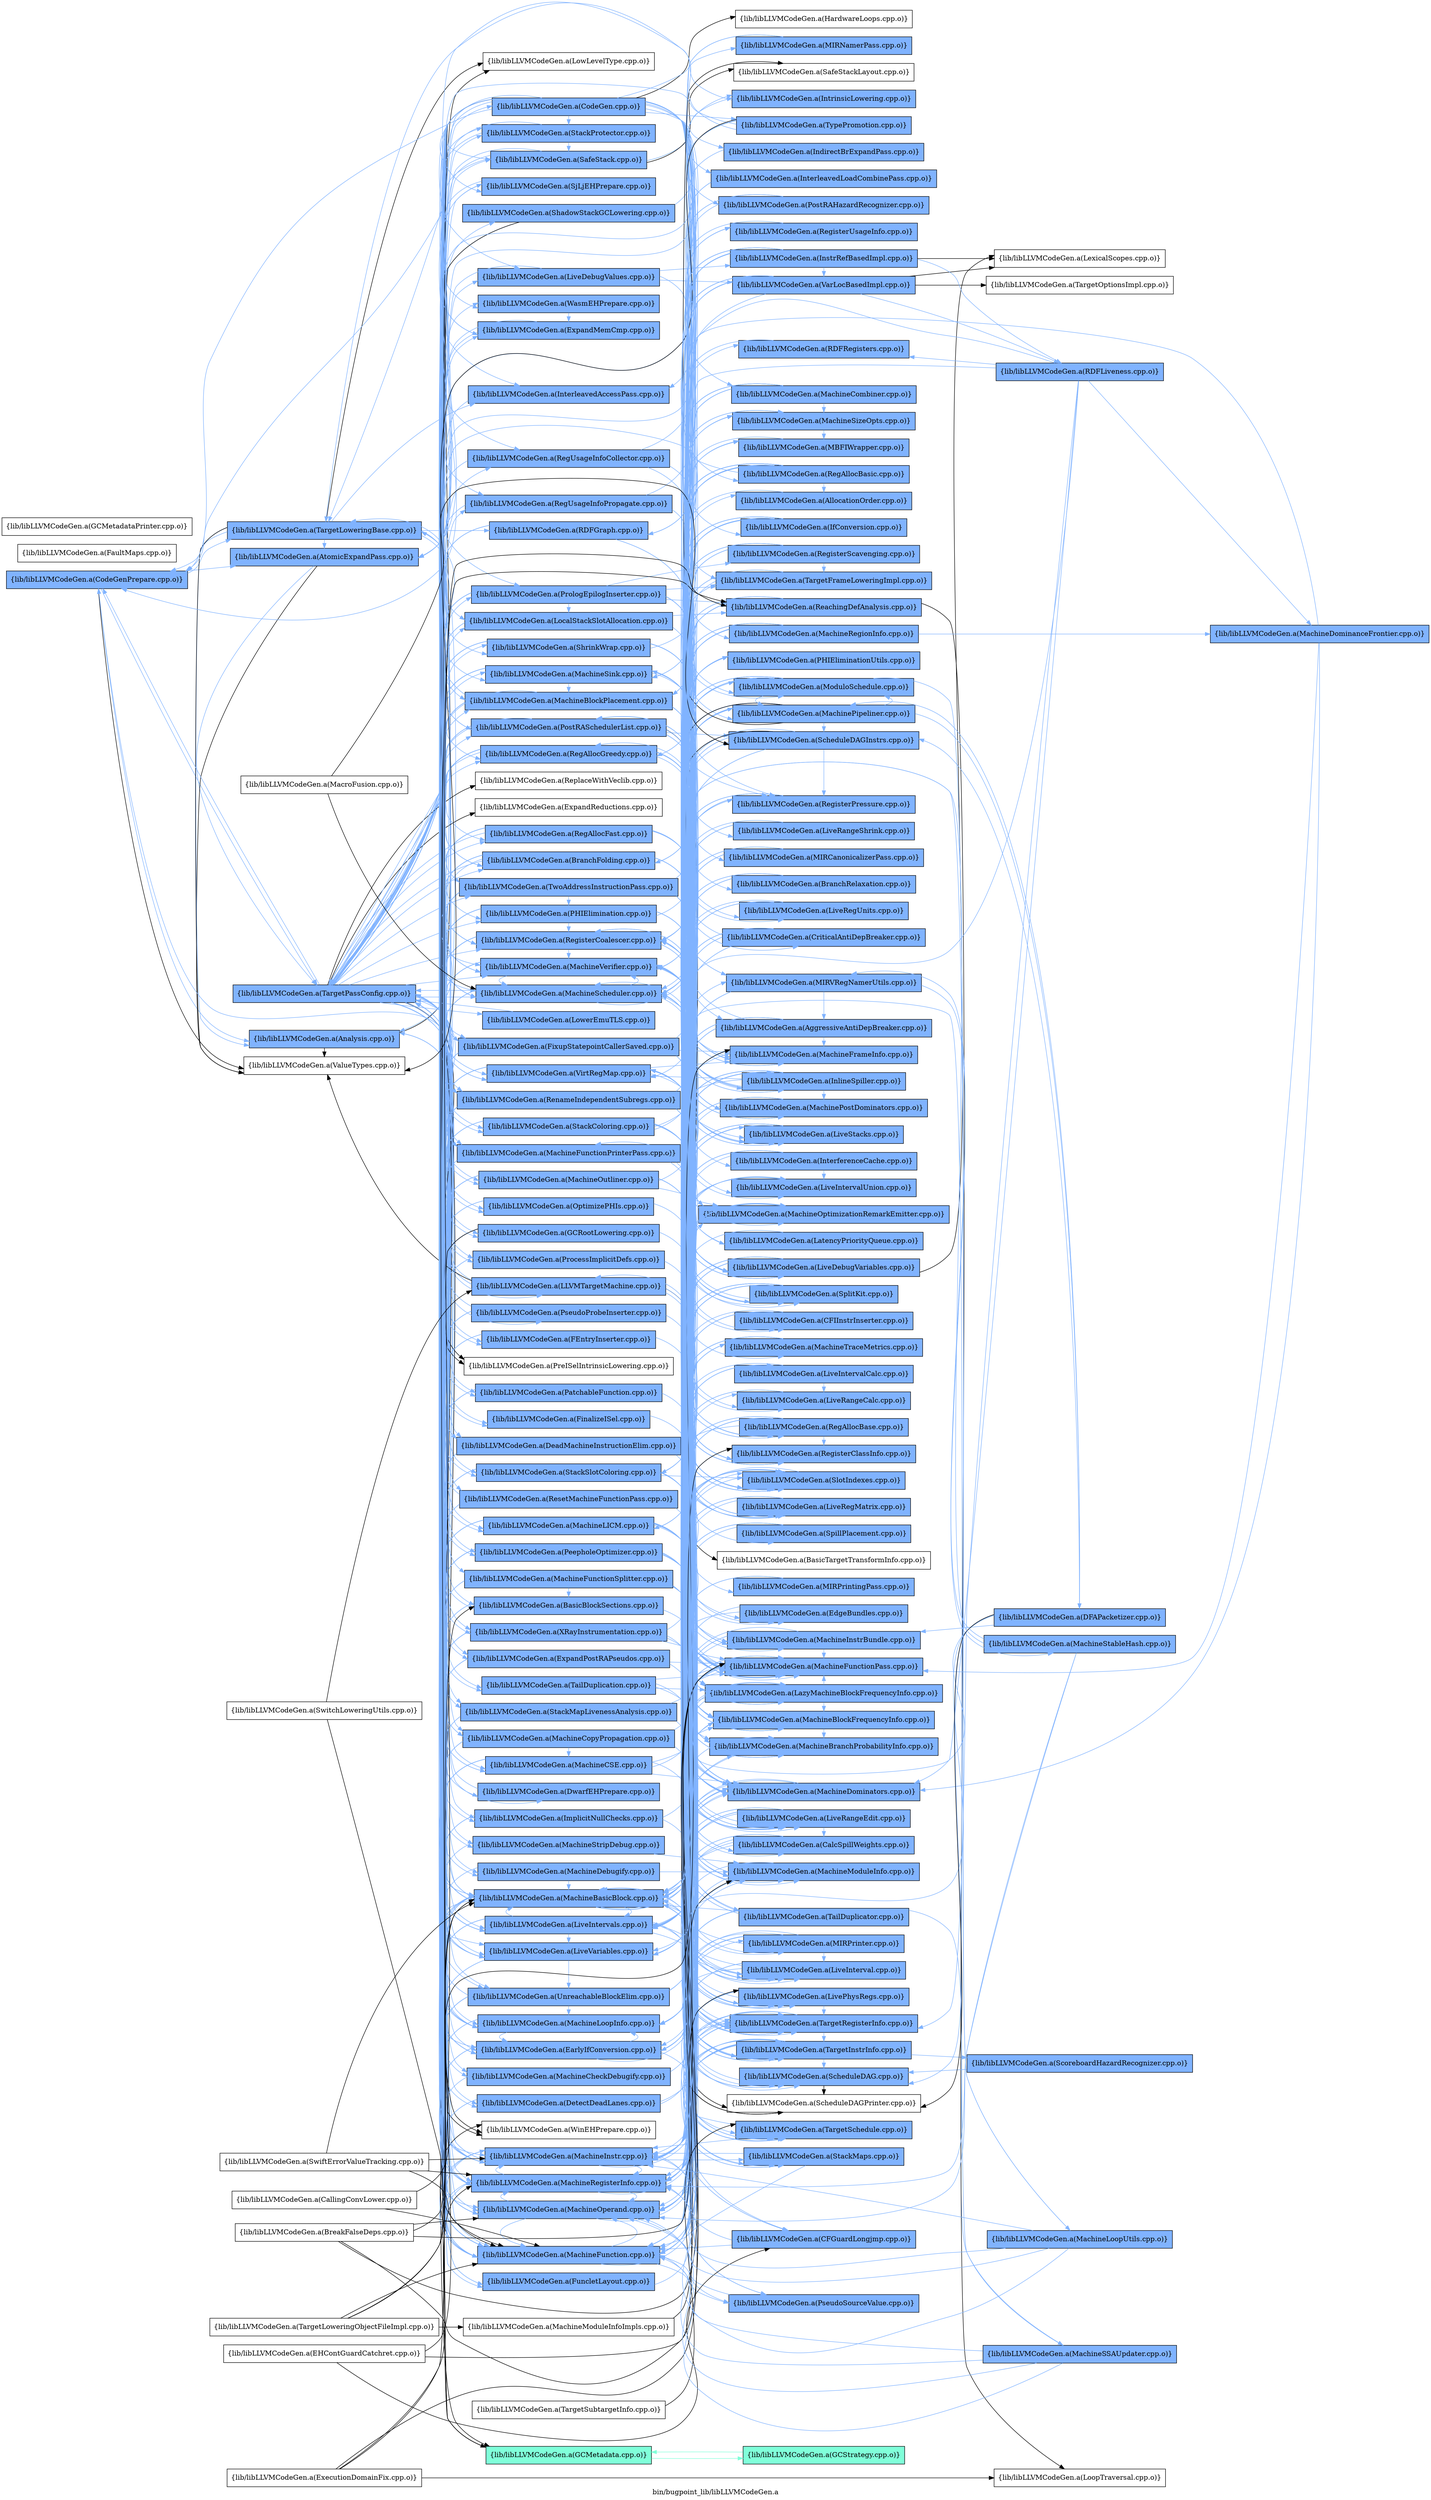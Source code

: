 digraph "bin/bugpoint_lib/libLLVMCodeGen.a" {
	label="bin/bugpoint_lib/libLLVMCodeGen.a";
	rankdir=LR;
	{ rank=same; Node0x56111db843a8;  }
	{ rank=same; Node0x56111db7fbc8; Node0x56111db802a8; Node0x56111db84498; Node0x56111db80a78; Node0x56111db88368;  }
	{ rank=same; Node0x56111db743b8; Node0x56111db737d8; Node0x56111db8c418; Node0x56111db85f28; Node0x56111db74a48; Node0x56111db89b78; Node0x56111db857f8; Node0x56111db853e8; Node0x56111db7a678; Node0x56111db84ad8; Node0x56111db8ccd8; Node0x56111db870a8; Node0x56111db756c8; Node0x56111db8ab18; Node0x56111db86d88; Node0x56111db989e8; Node0x56111db969b8; Node0x56111db8fe88; Node0x56111db76758; Node0x56111db785a8; Node0x56111db7fc68; Node0x56111db81798; Node0x56111db80cf8; Node0x56111db7fd58; Node0x56111db820a8; Node0x56111db744a8; Node0x56111db741d8; Node0x56111db73968; Node0x56111db7db98; Node0x56111db7d3c8; Node0x56111db7ee08; Node0x56111db7f358; Node0x56111db87b48; Node0x56111db875a8; Node0x56111db88e58; Node0x56111db80f78; Node0x56111db816a8; Node0x56111db81e28; Node0x56111db7fda8; Node0x56111db7cba8; Node0x56111db7c928; Node0x56111db7bca8; Node0x56111db7ba28; Node0x56111db7abc8; Node0x56111db7fad8; Node0x56111db7e548; Node0x56111db7d698; Node0x56111db89088; Node0x56111db8b478; Node0x56111db74db8; Node0x56111db73378; Node0x56111db74368; Node0x56111db72068; Node0x56111db72e78; Node0x56111db70e98; Node0x56111db71ed8; Node0x56111db87238; Node0x56111db86158; Node0x56111db85938; Node0x56111db85cf8; Node0x56111db85488; Node0x56111db70cb8; Node0x56111db97cc8; Node0x56111db97b38; Node0x56111db97688; Node0x56111db96a08; Node0x56111db8c878; Node0x56111db8c738; Node0x56111db86e78; Node0x56111db86608; Node0x56111db892b8; Node0x56111db88bd8; Node0x56111db97e58; Node0x56111db98b28; Node0x56111db98358; Node0x56111db96648; Node0x56111db972c8;  }
	{ rank=same; Node0x56111db866f8; Node0x56111db95838; Node0x56111db93588; Node0x56111db8b4c8; Node0x56111db7cc48; Node0x56111db85d48; Node0x56111db82788; Node0x56111db81d38; Node0x56111db86fb8; Node0x56111db90c98; Node0x56111db93858; Node0x56111db8f758; Node0x56111db8ffc8; Node0x56111db7a128; Node0x56111db918c8; Node0x56111db8aca8; Node0x56111db85b68; Node0x56111db96e18; Node0x56111db855c8; Node0x56111db95018; Node0x56111db95bf8; Node0x56111db91698; Node0x56111db76438; Node0x56111db7ac18; Node0x56111db7c8d8; Node0x56111db7cfb8; Node0x56111db92408; Node0x56111db799f8; Node0x56111db83598; Node0x56111db85848; Node0x56111db794f8; Node0x56111db7cd88; Node0x56111db84308; Node0x56111db83b88; Node0x56111db83e58; Node0x56111db97d68; Node0x56111db90978; Node0x56111db84f38; Node0x56111db81d88; Node0x56111db81978; Node0x56111db83a48; Node0x56111db794a8; Node0x56111db7e048; Node0x56111db94e38; Node0x56111db94708; Node0x56111db79ea8; Node0x56111db8aac8; Node0x56111db8a528; Node0x56111db8c0f8; Node0x56111db8b748; Node0x56111db86b58; Node0x56111db86388; Node0x56111db882c8; Node0x56111db834a8; Node0x56111db82828; Node0x56111db8e628; Node0x56111db8d9a8; Node0x56111db94118; Node0x56111db92598; Node0x56111db89538; Node0x56111db7ed68; Node0x56111db7d8c8; Node0x56111db87288; Node0x56111db87e18; Node0x56111db89808; Node0x56111db89e48; Node0x56111db8a7f8; Node0x56111db72798; Node0x56111db71708; Node0x56111db897b8; Node0x56111db7eea8; Node0x56111db87968; Node0x56111db829b8; Node0x56111db75498; Node0x56111db73be8; Node0x56111db86e28; Node0x56111db958d8; Node0x56111db950b8;  }
	{ rank=same; Node0x56111db843a8;  }
	{ rank=same; Node0x56111db7fbc8; Node0x56111db802a8; Node0x56111db84498; Node0x56111db80a78; Node0x56111db88368;  }
	{ rank=same; Node0x56111db743b8; Node0x56111db737d8; Node0x56111db8c418; Node0x56111db85f28; Node0x56111db74a48; Node0x56111db89b78; Node0x56111db857f8; Node0x56111db853e8; Node0x56111db7a678; Node0x56111db84ad8; Node0x56111db8ccd8; Node0x56111db870a8; Node0x56111db756c8; Node0x56111db8ab18; Node0x56111db86d88; Node0x56111db989e8; Node0x56111db969b8; Node0x56111db8fe88; Node0x56111db76758; Node0x56111db785a8; Node0x56111db7fc68; Node0x56111db81798; Node0x56111db80cf8; Node0x56111db7fd58; Node0x56111db820a8; Node0x56111db744a8; Node0x56111db741d8; Node0x56111db73968; Node0x56111db7db98; Node0x56111db7d3c8; Node0x56111db7ee08; Node0x56111db7f358; Node0x56111db87b48; Node0x56111db875a8; Node0x56111db88e58; Node0x56111db80f78; Node0x56111db816a8; Node0x56111db81e28; Node0x56111db7fda8; Node0x56111db7cba8; Node0x56111db7c928; Node0x56111db7bca8; Node0x56111db7ba28; Node0x56111db7abc8; Node0x56111db7fad8; Node0x56111db7e548; Node0x56111db7d698; Node0x56111db89088; Node0x56111db8b478; Node0x56111db74db8; Node0x56111db73378; Node0x56111db74368; Node0x56111db72068; Node0x56111db72e78; Node0x56111db70e98; Node0x56111db71ed8; Node0x56111db87238; Node0x56111db86158; Node0x56111db85938; Node0x56111db85cf8; Node0x56111db85488; Node0x56111db70cb8; Node0x56111db97cc8; Node0x56111db97b38; Node0x56111db97688; Node0x56111db96a08; Node0x56111db8c878; Node0x56111db8c738; Node0x56111db86e78; Node0x56111db86608; Node0x56111db892b8; Node0x56111db88bd8; Node0x56111db97e58; Node0x56111db98b28; Node0x56111db98358; Node0x56111db96648; Node0x56111db972c8;  }
	{ rank=same; Node0x56111db866f8; Node0x56111db95838; Node0x56111db93588; Node0x56111db8b4c8; Node0x56111db7cc48; Node0x56111db85d48; Node0x56111db82788; Node0x56111db81d38; Node0x56111db86fb8; Node0x56111db90c98; Node0x56111db93858; Node0x56111db8f758; Node0x56111db8ffc8; Node0x56111db7a128; Node0x56111db918c8; Node0x56111db8aca8; Node0x56111db85b68; Node0x56111db96e18; Node0x56111db855c8; Node0x56111db95018; Node0x56111db95bf8; Node0x56111db91698; Node0x56111db76438; Node0x56111db7ac18; Node0x56111db7c8d8; Node0x56111db7cfb8; Node0x56111db92408; Node0x56111db799f8; Node0x56111db83598; Node0x56111db85848; Node0x56111db794f8; Node0x56111db7cd88; Node0x56111db84308; Node0x56111db83b88; Node0x56111db83e58; Node0x56111db97d68; Node0x56111db90978; Node0x56111db84f38; Node0x56111db81d88; Node0x56111db81978; Node0x56111db83a48; Node0x56111db794a8; Node0x56111db7e048; Node0x56111db94e38; Node0x56111db94708; Node0x56111db79ea8; Node0x56111db8aac8; Node0x56111db8a528; Node0x56111db8c0f8; Node0x56111db8b748; Node0x56111db86b58; Node0x56111db86388; Node0x56111db882c8; Node0x56111db834a8; Node0x56111db82828; Node0x56111db8e628; Node0x56111db8d9a8; Node0x56111db94118; Node0x56111db92598; Node0x56111db89538; Node0x56111db7ed68; Node0x56111db7d8c8; Node0x56111db87288; Node0x56111db87e18; Node0x56111db89808; Node0x56111db89e48; Node0x56111db8a7f8; Node0x56111db72798; Node0x56111db71708; Node0x56111db897b8; Node0x56111db7eea8; Node0x56111db87968; Node0x56111db829b8; Node0x56111db75498; Node0x56111db73be8; Node0x56111db86e28; Node0x56111db958d8; Node0x56111db950b8;  }

	Node0x56111db843a8 [shape=record,shape=box,group=2,style=filled,fillcolor="0.600000 0.5 1",label="{lib/libLLVMCodeGen.a(CodeGenPrepare.cpp.o)}"];
	Node0x56111db843a8 -> Node0x56111db7fbc8[color="0.600000 0.5 1"];
	Node0x56111db843a8 -> Node0x56111db802a8[color="0.600000 0.5 1"];
	Node0x56111db843a8 -> Node0x56111db84498[color="0.600000 0.5 1"];
	Node0x56111db843a8 -> Node0x56111db80a78[color="0.600000 0.5 1"];
	Node0x56111db843a8 -> Node0x56111db88368;
	Node0x56111db8ccd8 [shape=record,shape=box,group=2,style=filled,fillcolor="0.600000 0.5 1",label="{lib/libLLVMCodeGen.a(ExpandMemCmp.cpp.o)}"];
	Node0x56111db8ccd8 -> Node0x56111db802a8[color="0.600000 0.5 1"];
	Node0x56111db8ccd8 -> Node0x56111db80a78[color="0.600000 0.5 1"];
	Node0x56111db8e628 [shape=record,shape=box,group=0,label="{lib/libLLVMCodeGen.a(HardwareLoops.cpp.o)}"];
	Node0x56111db785a8 [shape=record,shape=box,group=2,style=filled,fillcolor="0.600000 0.5 1",label="{lib/libLLVMCodeGen.a(SafeStack.cpp.o)}"];
	Node0x56111db785a8 -> Node0x56111db802a8[color="0.600000 0.5 1"];
	Node0x56111db785a8 -> Node0x56111db843a8[color="0.600000 0.5 1"];
	Node0x56111db785a8 -> Node0x56111db85848[color="0.600000 0.5 1"];
	Node0x56111db785a8 -> Node0x56111db794f8;
	Node0x56111db785a8 -> Node0x56111db80a78[color="0.600000 0.5 1"];
	Node0x56111db8e7b8 [shape=record,shape=box,group=0,label="{lib/libLLVMCodeGen.a(FaultMaps.cpp.o)}"];
	Node0x56111db89b78 [shape=record,shape=box,group=2,style=filled,fillcolor="0.600000 0.5 1",label="{lib/libLLVMCodeGen.a(MachineFunction.cpp.o)}"];
	Node0x56111db89b78 -> Node0x56111db737d8[color="0.600000 0.5 1"];
	Node0x56111db89b78 -> Node0x56111db93858[color="0.600000 0.5 1"];
	Node0x56111db89b78 -> Node0x56111db8c418[color="0.600000 0.5 1"];
	Node0x56111db89b78 -> Node0x56111db86fb8[color="0.600000 0.5 1"];
	Node0x56111db89b78 -> Node0x56111db857f8[color="0.600000 0.5 1"];
	Node0x56111db89b78 -> Node0x56111db853e8[color="0.600000 0.5 1"];
	Node0x56111db89b78 -> Node0x56111db8f758[color="0.600000 0.5 1"];
	Node0x56111db89b78 -> Node0x56111db85d48[color="0.600000 0.5 1"];
	Node0x56111db89b78 -> Node0x56111db98358;
	Node0x56111db8aca8 [shape=record,shape=box,group=2,style=filled,fillcolor="0.600000 0.5 1",label="{lib/libLLVMCodeGen.a(MachineFunctionPass.cpp.o)}"];
	Node0x56111db8aca8 -> Node0x56111db8ab18[color="0.600000 0.5 1"];
	Node0x56111db8aca8 -> Node0x56111db86fb8[color="0.600000 0.5 1"];
	Node0x56111db8aca8 -> Node0x56111db85b68[color="0.600000 0.5 1"];
	Node0x56111db8c418 [shape=record,shape=box,group=2,style=filled,fillcolor="0.600000 0.5 1",label="{lib/libLLVMCodeGen.a(MachineInstr.cpp.o)}"];
	Node0x56111db8c418 -> Node0x56111db737d8[color="0.600000 0.5 1"];
	Node0x56111db8c418 -> Node0x56111db89b78[color="0.600000 0.5 1"];
	Node0x56111db8c418 -> Node0x56111db857f8[color="0.600000 0.5 1"];
	Node0x56111db8c418 -> Node0x56111db853e8[color="0.600000 0.5 1"];
	Node0x56111db8c418 -> Node0x56111db82788[color="0.600000 0.5 1"];
	Node0x56111db8c418 -> Node0x56111db85d48[color="0.600000 0.5 1"];
	Node0x56111db86018 [shape=record,shape=box,group=0,label="{lib/libLLVMCodeGen.a(MachineModuleInfoImpls.cpp.o)}"];
	Node0x56111db86018 -> Node0x56111db86fb8;
	Node0x56111db82788 [shape=record,shape=box,group=2,style=filled,fillcolor="0.600000 0.5 1",label="{lib/libLLVMCodeGen.a(StackMaps.cpp.o)}"];
	Node0x56111db82788 -> Node0x56111db89b78[color="0.600000 0.5 1"];
	Node0x56111db82788 -> Node0x56111db8c418[color="0.600000 0.5 1"];
	Node0x56111db82788 -> Node0x56111db85d48[color="0.600000 0.5 1"];
	Node0x56111db737d8 [shape=record,shape=box,group=2,style=filled,fillcolor="0.600000 0.5 1",label="{lib/libLLVMCodeGen.a(MachineBasicBlock.cpp.o)}"];
	Node0x56111db737d8 -> Node0x56111db870a8[color="0.600000 0.5 1"];
	Node0x56111db737d8 -> Node0x56111db866f8[color="0.600000 0.5 1"];
	Node0x56111db737d8 -> Node0x56111db95838[color="0.600000 0.5 1"];
	Node0x56111db737d8 -> Node0x56111db756c8[color="0.600000 0.5 1"];
	Node0x56111db737d8 -> Node0x56111db93588[color="0.600000 0.5 1"];
	Node0x56111db737d8 -> Node0x56111db89b78[color="0.600000 0.5 1"];
	Node0x56111db737d8 -> Node0x56111db8b4c8[color="0.600000 0.5 1"];
	Node0x56111db737d8 -> Node0x56111db8c418[color="0.600000 0.5 1"];
	Node0x56111db737d8 -> Node0x56111db86d88[color="0.600000 0.5 1"];
	Node0x56111db737d8 -> Node0x56111db853e8[color="0.600000 0.5 1"];
	Node0x56111db737d8 -> Node0x56111db7cc48[color="0.600000 0.5 1"];
	Node0x56111db737d8 -> Node0x56111db85d48[color="0.600000 0.5 1"];
	Node0x56111db853e8 [shape=record,shape=box,group=2,style=filled,fillcolor="0.600000 0.5 1",label="{lib/libLLVMCodeGen.a(MachineRegisterInfo.cpp.o)}"];
	Node0x56111db853e8 -> Node0x56111db737d8[color="0.600000 0.5 1"];
	Node0x56111db853e8 -> Node0x56111db89b78[color="0.600000 0.5 1"];
	Node0x56111db853e8 -> Node0x56111db8c418[color="0.600000 0.5 1"];
	Node0x56111db853e8 -> Node0x56111db857f8[color="0.600000 0.5 1"];
	Node0x56111db853e8 -> Node0x56111db85d48[color="0.600000 0.5 1"];
	Node0x56111db94e38 [shape=record,shape=box,group=2,style=filled,fillcolor="0.600000 0.5 1",label="{lib/libLLVMCodeGen.a(LiveRegMatrix.cpp.o)}"];
	Node0x56111db94e38 -> Node0x56111db870a8[color="0.600000 0.5 1"];
	Node0x56111db94e38 -> Node0x56111db866f8[color="0.600000 0.5 1"];
	Node0x56111db94e38 -> Node0x56111db94708[color="0.600000 0.5 1"];
	Node0x56111db94e38 -> Node0x56111db8aca8[color="0.600000 0.5 1"];
	Node0x56111db94e38 -> Node0x56111db97e58[color="0.600000 0.5 1"];
	Node0x56111db857f8 [shape=record,shape=box,group=2,style=filled,fillcolor="0.600000 0.5 1",label="{lib/libLLVMCodeGen.a(MachineOperand.cpp.o)}"];
	Node0x56111db857f8 -> Node0x56111db737d8[color="0.600000 0.5 1"];
	Node0x56111db857f8 -> Node0x56111db89b78[color="0.600000 0.5 1"];
	Node0x56111db857f8 -> Node0x56111db853e8[color="0.600000 0.5 1"];
	Node0x56111db857f8 -> Node0x56111db8ffc8[color="0.600000 0.5 1"];
	Node0x56111db857f8 -> Node0x56111db8f758[color="0.600000 0.5 1"];
	Node0x56111db857f8 -> Node0x56111db85d48[color="0.600000 0.5 1"];
	Node0x56111db85d48 [shape=record,shape=box,group=2,style=filled,fillcolor="0.600000 0.5 1",label="{lib/libLLVMCodeGen.a(TargetRegisterInfo.cpp.o)}"];
	Node0x56111db85d48 -> Node0x56111db737d8[color="0.600000 0.5 1"];
	Node0x56111db85d48 -> Node0x56111db8c418[color="0.600000 0.5 1"];
	Node0x56111db85d48 -> Node0x56111db853e8[color="0.600000 0.5 1"];
	Node0x56111db85d48 -> Node0x56111db83598[color="0.600000 0.5 1"];
	Node0x56111db81928 [shape=record,shape=box,group=0,label="{lib/libLLVMCodeGen.a(CallingConvLower.cpp.o)}"];
	Node0x56111db81928 -> Node0x56111db93858;
	Node0x56111db81928 -> Node0x56111db89b78;
	Node0x56111db85848 [shape=record,shape=box,group=2,style=filled,fillcolor="0.600000 0.5 1",label="{lib/libLLVMCodeGen.a(IntrinsicLowering.cpp.o)}"];
	Node0x56111db85848 -> Node0x56111db802a8[color="0.600000 0.5 1"];
	Node0x56111db93858 [shape=record,shape=box,group=2,style=filled,fillcolor="0.600000 0.5 1",label="{lib/libLLVMCodeGen.a(MachineFrameInfo.cpp.o)}"];
	Node0x56111db93858 -> Node0x56111db853e8[color="0.600000 0.5 1"];
	Node0x56111db84498 [shape=record,shape=box,group=2,style=filled,fillcolor="0.600000 0.5 1",label="{lib/libLLVMCodeGen.a(TargetLoweringBase.cpp.o)}"];
	Node0x56111db84498 -> Node0x56111db7fbc8[color="0.600000 0.5 1"];
	Node0x56111db84498 -> Node0x56111db802a8[color="0.600000 0.5 1"];
	Node0x56111db84498 -> Node0x56111db843a8[color="0.600000 0.5 1"];
	Node0x56111db84498 -> Node0x56111db85f28[color="0.600000 0.5 1"];
	Node0x56111db84498 -> Node0x56111db74a48[color="0.600000 0.5 1"];
	Node0x56111db84498 -> Node0x56111db743b8;
	Node0x56111db84498 -> Node0x56111db737d8[color="0.600000 0.5 1"];
	Node0x56111db84498 -> Node0x56111db89b78[color="0.600000 0.5 1"];
	Node0x56111db84498 -> Node0x56111db8c418[color="0.600000 0.5 1"];
	Node0x56111db84498 -> Node0x56111db857f8[color="0.600000 0.5 1"];
	Node0x56111db84498 -> Node0x56111db853e8[color="0.600000 0.5 1"];
	Node0x56111db84498 -> Node0x56111db7a678[color="0.600000 0.5 1"];
	Node0x56111db84498 -> Node0x56111db88368;
	Node0x56111db88368 [shape=record,shape=box,group=0,label="{lib/libLLVMCodeGen.a(ValueTypes.cpp.o)}"];
	Node0x56111db95838 [shape=record,shape=box,group=2,style=filled,fillcolor="0.600000 0.5 1",label="{lib/libLLVMCodeGen.a(LivePhysRegs.cpp.o)}"];
	Node0x56111db95838 -> Node0x56111db737d8[color="0.600000 0.5 1"];
	Node0x56111db95838 -> Node0x56111db8c418[color="0.600000 0.5 1"];
	Node0x56111db95838 -> Node0x56111db853e8[color="0.600000 0.5 1"];
	Node0x56111db95838 -> Node0x56111db85d48[color="0.600000 0.5 1"];
	Node0x56111db756c8 [shape=record,shape=box,group=2,style=filled,fillcolor="0.600000 0.5 1",label="{lib/libLLVMCodeGen.a(LiveVariables.cpp.o)}"];
	Node0x56111db756c8 -> Node0x56111db737d8[color="0.600000 0.5 1"];
	Node0x56111db756c8 -> Node0x56111db8aca8[color="0.600000 0.5 1"];
	Node0x56111db756c8 -> Node0x56111db8c418[color="0.600000 0.5 1"];
	Node0x56111db756c8 -> Node0x56111db853e8[color="0.600000 0.5 1"];
	Node0x56111db756c8 -> Node0x56111db88bd8[color="0.600000 0.5 1"];
	Node0x56111db93588 [shape=record,shape=box,group=2,style=filled,fillcolor="0.600000 0.5 1",label="{lib/libLLVMCodeGen.a(MachineDominators.cpp.o)}"];
	Node0x56111db93588 -> Node0x56111db84ad8[color="0.600000 0.5 1"];
	Node0x56111db93588 -> Node0x56111db84f38[color="0.600000 0.5 1"];
	Node0x56111db93588 -> Node0x56111db737d8[color="0.600000 0.5 1"];
	Node0x56111db93588 -> Node0x56111db8aca8[color="0.600000 0.5 1"];
	Node0x56111db83598 [shape=record,shape=box,group=2,style=filled,fillcolor="0.600000 0.5 1",label="{lib/libLLVMCodeGen.a(TargetInstrInfo.cpp.o)}"];
	Node0x56111db83598 -> Node0x56111db737d8[color="0.600000 0.5 1"];
	Node0x56111db83598 -> Node0x56111db89b78[color="0.600000 0.5 1"];
	Node0x56111db83598 -> Node0x56111db8c418[color="0.600000 0.5 1"];
	Node0x56111db83598 -> Node0x56111db857f8[color="0.600000 0.5 1"];
	Node0x56111db83598 -> Node0x56111db853e8[color="0.600000 0.5 1"];
	Node0x56111db83598 -> Node0x56111db7c8d8[color="0.600000 0.5 1"];
	Node0x56111db83598 -> Node0x56111db82788[color="0.600000 0.5 1"];
	Node0x56111db83598 -> Node0x56111db83778[color="0.600000 0.5 1"];
	Node0x56111db83598 -> Node0x56111db855c8[color="0.600000 0.5 1"];
	Node0x56111db829b8 [shape=record,shape=box,group=2,style=filled,fillcolor="0.600000 0.5 1",label="{lib/libLLVMCodeGen.a(TargetFrameLoweringImpl.cpp.o)}"];
	Node0x56111db829b8 -> Node0x56111db82828[color="0.600000 0.5 1"];
	Node0x56111db829b8 -> Node0x56111db93858[color="0.600000 0.5 1"];
	Node0x56111db829b8 -> Node0x56111db853e8[color="0.600000 0.5 1"];
	Node0x56111db808e8 [shape=record,shape=box,group=0,label="{lib/libLLVMCodeGen.a(TargetOptionsImpl.cpp.o)}"];
	Node0x56111db84ee8 [shape=record,shape=box,group=0,label="{lib/libLLVMCodeGen.a(TargetSubtargetInfo.cpp.o)}"];
	Node0x56111db84ee8 -> Node0x56111db855c8;
	Node0x56111db7fbc8 [shape=record,shape=box,group=2,style=filled,fillcolor="0.600000 0.5 1",label="{lib/libLLVMCodeGen.a(Analysis.cpp.o)}"];
	Node0x56111db7fbc8 -> Node0x56111db743b8;
	Node0x56111db7fbc8 -> Node0x56111db737d8[color="0.600000 0.5 1"];
	Node0x56111db7fbc8 -> Node0x56111db8c418[color="0.600000 0.5 1"];
	Node0x56111db7fbc8 -> Node0x56111db88368;
	Node0x56111db743b8 [shape=record,shape=box,group=0,label="{lib/libLLVMCodeGen.a(LowLevelType.cpp.o)}"];
	Node0x56111db8f208 [shape=record,shape=box,group=0,label="{lib/libLLVMCodeGen.a(MacroFusion.cpp.o)}"];
	Node0x56111db8f208 -> Node0x56111db989e8;
	Node0x56111db8f208 -> Node0x56111db7cfb8;
	Node0x56111db802a8 [shape=record,shape=box,group=2,style=filled,fillcolor="0.600000 0.5 1",label="{lib/libLLVMCodeGen.a(AtomicExpandPass.cpp.o)}"];
	Node0x56111db802a8 -> Node0x56111db80a78[color="0.600000 0.5 1"];
	Node0x56111db802a8 -> Node0x56111db88368;
	Node0x56111db81d38 [shape=record,shape=box,group=0,label="{lib/libLLVMCodeGen.a(BasicTargetTransformInfo.cpp.o)}"];
	Node0x56111db81158 [shape=record,shape=box,group=0,label="{lib/libLLVMCodeGen.a(BreakFalseDeps.cpp.o)}"];
	Node0x56111db81158 -> Node0x56111db95838;
	Node0x56111db81158 -> Node0x56111db8aca8;
	Node0x56111db81158 -> Node0x56111db857f8;
	Node0x56111db81158 -> Node0x56111db794a8;
	Node0x56111db81158 -> Node0x56111db76438;
	Node0x56111db834a8 [shape=record,shape=box,group=2,style=filled,fillcolor="0.600000 0.5 1",label="{lib/libLLVMCodeGen.a(CFGuardLongjmp.cpp.o)}"];
	Node0x56111db834a8 -> Node0x56111db89b78[color="0.600000 0.5 1"];
	Node0x56111db834a8 -> Node0x56111db8aca8[color="0.600000 0.5 1"];
	Node0x56111db834a8 -> Node0x56111db8c418[color="0.600000 0.5 1"];
	Node0x56111db82828 [shape=record,shape=box,group=2,style=filled,fillcolor="0.600000 0.5 1",label="{lib/libLLVMCodeGen.a(CFIInstrInserter.cpp.o)}"];
	Node0x56111db82828 -> Node0x56111db737d8[color="0.600000 0.5 1"];
	Node0x56111db82828 -> Node0x56111db89b78[color="0.600000 0.5 1"];
	Node0x56111db82828 -> Node0x56111db8aca8[color="0.600000 0.5 1"];
	Node0x56111db82828 -> Node0x56111db8c418[color="0.600000 0.5 1"];
	Node0x56111db84ad8 [shape=record,shape=box,group=2,style=filled,fillcolor="0.600000 0.5 1",label="{lib/libLLVMCodeGen.a(EarlyIfConversion.cpp.o)}"];
	Node0x56111db84ad8 -> Node0x56111db737d8[color="0.600000 0.5 1"];
	Node0x56111db84ad8 -> Node0x56111db918c8[color="0.600000 0.5 1"];
	Node0x56111db84ad8 -> Node0x56111db93588[color="0.600000 0.5 1"];
	Node0x56111db84ad8 -> Node0x56111db8aca8[color="0.600000 0.5 1"];
	Node0x56111db84ad8 -> Node0x56111db8c418[color="0.600000 0.5 1"];
	Node0x56111db84ad8 -> Node0x56111db86d88[color="0.600000 0.5 1"];
	Node0x56111db84ad8 -> Node0x56111db857f8[color="0.600000 0.5 1"];
	Node0x56111db84ad8 -> Node0x56111db85b68[color="0.600000 0.5 1"];
	Node0x56111db84ad8 -> Node0x56111db853e8[color="0.600000 0.5 1"];
	Node0x56111db84ad8 -> Node0x56111db96e18[color="0.600000 0.5 1"];
	Node0x56111db84ad8 -> Node0x56111db855c8[color="0.600000 0.5 1"];
	Node0x56111db8b428 [shape=record,shape=box,group=0,label="{lib/libLLVMCodeGen.a(EHContGuardCatchret.cpp.o)}"];
	Node0x56111db8b428 -> Node0x56111db834a8;
	Node0x56111db8b428 -> Node0x56111db737d8;
	Node0x56111db8b428 -> Node0x56111db8aca8;
	Node0x56111db8cd78 [shape=record,shape=box,group=0,label="{lib/libLLVMCodeGen.a(ExecutionDomainFix.cpp.o)}"];
	Node0x56111db8cd78 -> Node0x56111db750d8;
	Node0x56111db8cd78 -> Node0x56111db8aca8;
	Node0x56111db8cd78 -> Node0x56111db853e8;
	Node0x56111db8cd78 -> Node0x56111db794a8;
	Node0x56111db8d9a8 [shape=record,shape=box,group=2,style=filled,fillcolor="0.600000 0.5 1",label="{lib/libLLVMCodeGen.a(IndirectBrExpandPass.cpp.o)}"];
	Node0x56111db8d9a8 -> Node0x56111db80a78[color="0.600000 0.5 1"];
	Node0x56111db85f28 [shape=record,shape=box,group=2,style=filled,fillcolor="0.600000 0.5 1",label="{lib/libLLVMCodeGen.a(InterleavedAccessPass.cpp.o)}"];
	Node0x56111db85f28 -> Node0x56111db80a78[color="0.600000 0.5 1"];
	Node0x56111db94118 [shape=record,shape=box,group=2,style=filled,fillcolor="0.600000 0.5 1",label="{lib/libLLVMCodeGen.a(LiveRangeShrink.cpp.o)}"];
	Node0x56111db94118 -> Node0x56111db737d8[color="0.600000 0.5 1"];
	Node0x56111db94118 -> Node0x56111db8aca8[color="0.600000 0.5 1"];
	Node0x56111db94118 -> Node0x56111db8c418[color="0.600000 0.5 1"];
	Node0x56111db94118 -> Node0x56111db853e8[color="0.600000 0.5 1"];
	Node0x56111db74a48 [shape=record,shape=box,group=2,style=filled,fillcolor="0.600000 0.5 1",label="{lib/libLLVMCodeGen.a(LLVMTargetMachine.cpp.o)}"];
	Node0x56111db74a48 -> Node0x56111db81d38;
	Node0x56111db74a48 -> Node0x56111db843a8[color="0.600000 0.5 1"];
	Node0x56111db74a48 -> Node0x56111db86fb8[color="0.600000 0.5 1"];
	Node0x56111db74a48 -> Node0x56111db90c98[color="0.600000 0.5 1"];
	Node0x56111db74a48 -> Node0x56111db84498[color="0.600000 0.5 1"];
	Node0x56111db74a48 -> Node0x56111db80a78[color="0.600000 0.5 1"];
	Node0x56111db74a48 -> Node0x56111db88368;
	Node0x56111db92598 [shape=record,shape=box,group=2,style=filled,fillcolor="0.600000 0.5 1",label="{lib/libLLVMCodeGen.a(MachineCombiner.cpp.o)}"];
	Node0x56111db92598 -> Node0x56111db84f38[color="0.600000 0.5 1"];
	Node0x56111db92598 -> Node0x56111db737d8[color="0.600000 0.5 1"];
	Node0x56111db92598 -> Node0x56111db93588[color="0.600000 0.5 1"];
	Node0x56111db92598 -> Node0x56111db89b78[color="0.600000 0.5 1"];
	Node0x56111db92598 -> Node0x56111db8aca8[color="0.600000 0.5 1"];
	Node0x56111db92598 -> Node0x56111db8c418[color="0.600000 0.5 1"];
	Node0x56111db92598 -> Node0x56111db86d88[color="0.600000 0.5 1"];
	Node0x56111db92598 -> Node0x56111db853e8[color="0.600000 0.5 1"];
	Node0x56111db92598 -> Node0x56111db97d68[color="0.600000 0.5 1"];
	Node0x56111db92598 -> Node0x56111db96e18[color="0.600000 0.5 1"];
	Node0x56111db92598 -> Node0x56111db76438[color="0.600000 0.5 1"];
	Node0x56111db92598 -> Node0x56111db855c8[color="0.600000 0.5 1"];
	Node0x56111db989e8 [shape=record,shape=box,group=2,style=filled,fillcolor="0.600000 0.5 1",label="{lib/libLLVMCodeGen.a(MachineScheduler.cpp.o)}"];
	Node0x56111db989e8 -> Node0x56111db870a8[color="0.600000 0.5 1"];
	Node0x56111db989e8 -> Node0x56111db866f8[color="0.600000 0.5 1"];
	Node0x56111db989e8 -> Node0x56111db737d8[color="0.600000 0.5 1"];
	Node0x56111db989e8 -> Node0x56111db93588[color="0.600000 0.5 1"];
	Node0x56111db989e8 -> Node0x56111db89b78[color="0.600000 0.5 1"];
	Node0x56111db989e8 -> Node0x56111db8aca8[color="0.600000 0.5 1"];
	Node0x56111db989e8 -> Node0x56111db8c418[color="0.600000 0.5 1"];
	Node0x56111db989e8 -> Node0x56111db86d88[color="0.600000 0.5 1"];
	Node0x56111db989e8 -> Node0x56111db969b8[color="0.600000 0.5 1"];
	Node0x56111db989e8 -> Node0x56111db76438[color="0.600000 0.5 1"];
	Node0x56111db989e8 -> Node0x56111db7ac18[color="0.600000 0.5 1"];
	Node0x56111db989e8 -> Node0x56111db7c8d8[color="0.600000 0.5 1"];
	Node0x56111db989e8 -> Node0x56111db7cfb8[color="0.600000 0.5 1"];
	Node0x56111db989e8 -> Node0x56111db7cc48[color="0.600000 0.5 1"];
	Node0x56111db989e8 -> Node0x56111db80a78[color="0.600000 0.5 1"];
	Node0x56111db989e8 -> Node0x56111db855c8[color="0.600000 0.5 1"];
	Node0x56111db8fe88 [shape=record,shape=box,group=2,style=filled,fillcolor="0.600000 0.5 1",label="{lib/libLLVMCodeGen.a(PseudoProbeInserter.cpp.o)}"];
	Node0x56111db8fe88 -> Node0x56111db737d8[color="0.600000 0.5 1"];
	Node0x56111db8fe88 -> Node0x56111db89b78[color="0.600000 0.5 1"];
	Node0x56111db8fe88 -> Node0x56111db8aca8[color="0.600000 0.5 1"];
	Node0x56111db8fe88 -> Node0x56111db8c418[color="0.600000 0.5 1"];
	Node0x56111db8fe88 -> Node0x56111db80a78[color="0.600000 0.5 1"];
	Node0x56111db794a8 [shape=record,shape=box,group=2,style=filled,fillcolor="0.600000 0.5 1",label="{lib/libLLVMCodeGen.a(ReachingDefAnalysis.cpp.o)}"];
	Node0x56111db794a8 -> Node0x56111db95838[color="0.600000 0.5 1"];
	Node0x56111db794a8 -> Node0x56111db750d8;
	Node0x56111db794a8 -> Node0x56111db737d8[color="0.600000 0.5 1"];
	Node0x56111db794a8 -> Node0x56111db8aca8[color="0.600000 0.5 1"];
	Node0x56111db794a8 -> Node0x56111db8c418[color="0.600000 0.5 1"];
	Node0x56111db84768 [shape=record,shape=box,group=0,label="{lib/libLLVMCodeGen.a(TargetLoweringObjectFileImpl.cpp.o)}"];
	Node0x56111db84768 -> Node0x56111db737d8;
	Node0x56111db84768 -> Node0x56111db89b78;
	Node0x56111db84768 -> Node0x56111db86018;
	Node0x56111db84768 -> Node0x56111db7fc68;
	Node0x56111db80a78 [shape=record,shape=box,group=2,style=filled,fillcolor="0.600000 0.5 1",label="{lib/libLLVMCodeGen.a(TargetPassConfig.cpp.o)}"];
	Node0x56111db80a78 -> Node0x56111db843a8[color="0.600000 0.5 1"];
	Node0x56111db80a78 -> Node0x56111db84ad8[color="0.600000 0.5 1"];
	Node0x56111db80a78 -> Node0x56111db8ccd8[color="0.600000 0.5 1"];
	Node0x56111db80a78 -> Node0x56111db870a8[color="0.600000 0.5 1"];
	Node0x56111db80a78 -> Node0x56111db756c8[color="0.600000 0.5 1"];
	Node0x56111db80a78 -> Node0x56111db8ab18[color="0.600000 0.5 1"];
	Node0x56111db80a78 -> Node0x56111db86d88[color="0.600000 0.5 1"];
	Node0x56111db80a78 -> Node0x56111db989e8[color="0.600000 0.5 1"];
	Node0x56111db80a78 -> Node0x56111db969b8[color="0.600000 0.5 1"];
	Node0x56111db80a78 -> Node0x56111db8fe88[color="0.600000 0.5 1"];
	Node0x56111db80a78 -> Node0x56111db76758[color="0.600000 0.5 1"];
	Node0x56111db80a78 -> Node0x56111db785a8[color="0.600000 0.5 1"];
	Node0x56111db80a78 -> Node0x56111db7fc68[color="0.600000 0.5 1"];
	Node0x56111db80a78 -> Node0x56111db81798[color="0.600000 0.5 1"];
	Node0x56111db80a78 -> Node0x56111db80cf8[color="0.600000 0.5 1"];
	Node0x56111db80a78 -> Node0x56111db7fd58[color="0.600000 0.5 1"];
	Node0x56111db80a78 -> Node0x56111db820a8[color="0.600000 0.5 1"];
	Node0x56111db80a78 -> Node0x56111db744a8[color="0.600000 0.5 1"];
	Node0x56111db80a78 -> Node0x56111db741d8[color="0.600000 0.5 1"];
	Node0x56111db80a78 -> Node0x56111db73968[color="0.600000 0.5 1"];
	Node0x56111db80a78 -> Node0x56111db7db98[color="0.600000 0.5 1"];
	Node0x56111db80a78 -> Node0x56111db7d3c8[color="0.600000 0.5 1"];
	Node0x56111db80a78 -> Node0x56111db7ee08[color="0.600000 0.5 1"];
	Node0x56111db80a78 -> Node0x56111db7f358[color="0.600000 0.5 1"];
	Node0x56111db80a78 -> Node0x56111db87b48[color="0.600000 0.5 1"];
	Node0x56111db80a78 -> Node0x56111db875a8[color="0.600000 0.5 1"];
	Node0x56111db80a78 -> Node0x56111db88e58[color="0.600000 0.5 1"];
	Node0x56111db80a78 -> Node0x56111db80f78[color="0.600000 0.5 1"];
	Node0x56111db80a78 -> Node0x56111db816a8[color="0.600000 0.5 1"];
	Node0x56111db80a78 -> Node0x56111db81e28[color="0.600000 0.5 1"];
	Node0x56111db80a78 -> Node0x56111db7fda8[color="0.600000 0.5 1"];
	Node0x56111db80a78 -> Node0x56111db7cba8[color="0.600000 0.5 1"];
	Node0x56111db80a78 -> Node0x56111db7c928[color="0.600000 0.5 1"];
	Node0x56111db80a78 -> Node0x56111db7bca8[color="0.600000 0.5 1"];
	Node0x56111db80a78 -> Node0x56111db7ba28[color="0.600000 0.5 1"];
	Node0x56111db80a78 -> Node0x56111db7abc8[color="0.600000 0.5 1"];
	Node0x56111db80a78 -> Node0x56111db7fad8;
	Node0x56111db80a78 -> Node0x56111db7e548[color="0.600000 0.5 1"];
	Node0x56111db80a78 -> Node0x56111db7d698[color="0.600000 0.5 1"];
	Node0x56111db80a78 -> Node0x56111db89088[color="0.600000 0.5 1"];
	Node0x56111db80a78 -> Node0x56111db8b478[color="0.600000 0.5 1"];
	Node0x56111db80a78 -> Node0x56111db74db8[color="0.600000 0.5 1"];
	Node0x56111db80a78 -> Node0x56111db73378[color="0.600000 0.5 1"];
	Node0x56111db80a78 -> Node0x56111db74368[color="0.600000 0.5 1"];
	Node0x56111db80a78 -> Node0x56111db72068[color="0.600000 0.5 1"];
	Node0x56111db80a78 -> Node0x56111db72e78;
	Node0x56111db80a78 -> Node0x56111db70e98[color="0.600000 0.5 1"];
	Node0x56111db80a78 -> Node0x56111db71ed8[color="0.600000 0.5 1"];
	Node0x56111db80a78 -> Node0x56111db87238[color="0.600000 0.5 1"];
	Node0x56111db80a78 -> Node0x56111db86158[color="0.600000 0.5 1"];
	Node0x56111db80a78 -> Node0x56111db85938[color="0.600000 0.5 1"];
	Node0x56111db80a78 -> Node0x56111db85cf8[color="0.600000 0.5 1"];
	Node0x56111db80a78 -> Node0x56111db85488[color="0.600000 0.5 1"];
	Node0x56111db80a78 -> Node0x56111db70cb8[color="0.600000 0.5 1"];
	Node0x56111db80a78 -> Node0x56111db97cc8[color="0.600000 0.5 1"];
	Node0x56111db80a78 -> Node0x56111db97b38[color="0.600000 0.5 1"];
	Node0x56111db80a78 -> Node0x56111db97688[color="0.600000 0.5 1"];
	Node0x56111db80a78 -> Node0x56111db96a08;
	Node0x56111db80a78 -> Node0x56111db8c878;
	Node0x56111db80a78 -> Node0x56111db8c738[color="0.600000 0.5 1"];
	Node0x56111db80a78 -> Node0x56111db86e78[color="0.600000 0.5 1"];
	Node0x56111db80a78 -> Node0x56111db86608[color="0.600000 0.5 1"];
	Node0x56111db80a78 -> Node0x56111db892b8[color="0.600000 0.5 1"];
	Node0x56111db80a78 -> Node0x56111db88bd8[color="0.600000 0.5 1"];
	Node0x56111db80a78 -> Node0x56111db97e58[color="0.600000 0.5 1"];
	Node0x56111db80a78 -> Node0x56111db98b28[color="0.600000 0.5 1"];
	Node0x56111db80a78 -> Node0x56111db98358;
	Node0x56111db80a78 -> Node0x56111db96648[color="0.600000 0.5 1"];
	Node0x56111db80a78 -> Node0x56111db972c8[color="0.600000 0.5 1"];
	Node0x56111db86fb8 [shape=record,shape=box,group=2,style=filled,fillcolor="0.600000 0.5 1",label="{lib/libLLVMCodeGen.a(MachineModuleInfo.cpp.o)}"];
	Node0x56111db86fb8 -> Node0x56111db834a8[color="0.600000 0.5 1"];
	Node0x56111db86fb8 -> Node0x56111db74a48[color="0.600000 0.5 1"];
	Node0x56111db86fb8 -> Node0x56111db89b78[color="0.600000 0.5 1"];
	Node0x56111db86d88 [shape=record,shape=box,group=2,style=filled,fillcolor="0.600000 0.5 1",label="{lib/libLLVMCodeGen.a(MachineLoopInfo.cpp.o)}"];
	Node0x56111db86d88 -> Node0x56111db84ad8[color="0.600000 0.5 1"];
	Node0x56111db86d88 -> Node0x56111db737d8[color="0.600000 0.5 1"];
	Node0x56111db86d88 -> Node0x56111db93588[color="0.600000 0.5 1"];
	Node0x56111db86d88 -> Node0x56111db8aca8[color="0.600000 0.5 1"];
	Node0x56111db86d88 -> Node0x56111db8c418[color="0.600000 0.5 1"];
	Node0x56111db86d88 -> Node0x56111db853e8[color="0.600000 0.5 1"];
	Node0x56111db83a48 [shape=record,shape=box,group=2,style=filled,fillcolor="0.600000 0.5 1",label="{lib/libLLVMCodeGen.a(EdgeBundles.cpp.o)}"];
	Node0x56111db83a48 -> Node0x56111db737d8[color="0.600000 0.5 1"];
	Node0x56111db83a48 -> Node0x56111db8aca8[color="0.600000 0.5 1"];
	Node0x56111db92908 [shape=record,shape=box,group=2,style=filled,fillcolor="0.600000 0.5 1",label="{lib/libLLVMCodeGen.a(MachineDominanceFrontier.cpp.o)}"];
	Node0x56111db92908 -> Node0x56111db737d8[color="0.600000 0.5 1"];
	Node0x56111db92908 -> Node0x56111db93588[color="0.600000 0.5 1"];
	Node0x56111db92908 -> Node0x56111db8aca8[color="0.600000 0.5 1"];
	Node0x56111db7a678 [shape=record,shape=box,group=2,style=filled,fillcolor="0.600000 0.5 1",label="{lib/libLLVMCodeGen.a(RDFGraph.cpp.o)}"];
	Node0x56111db7a678 -> Node0x56111db866f8[color="0.600000 0.5 1"];
	Node0x56111db7a678 -> Node0x56111db737d8[color="0.600000 0.5 1"];
	Node0x56111db7a678 -> Node0x56111db93588[color="0.600000 0.5 1"];
	Node0x56111db7a678 -> Node0x56111db89b78[color="0.600000 0.5 1"];
	Node0x56111db7a678 -> Node0x56111db8c418[color="0.600000 0.5 1"];
	Node0x56111db7a678 -> Node0x56111db7a128[color="0.600000 0.5 1"];
	Node0x56111db79958 [shape=record,shape=box,group=2,style=filled,fillcolor="0.600000 0.5 1",label="{lib/libLLVMCodeGen.a(RDFLiveness.cpp.o)}"];
	Node0x56111db79958 -> Node0x56111db737d8[color="0.600000 0.5 1"];
	Node0x56111db79958 -> Node0x56111db92908[color="0.600000 0.5 1"];
	Node0x56111db79958 -> Node0x56111db93588[color="0.600000 0.5 1"];
	Node0x56111db79958 -> Node0x56111db8c418[color="0.600000 0.5 1"];
	Node0x56111db79958 -> Node0x56111db7a678[color="0.600000 0.5 1"];
	Node0x56111db79958 -> Node0x56111db7a128[color="0.600000 0.5 1"];
	Node0x56111db79958 -> Node0x56111db85d48[color="0.600000 0.5 1"];
	Node0x56111db7a128 [shape=record,shape=box,group=2,style=filled,fillcolor="0.600000 0.5 1",label="{lib/libLLVMCodeGen.a(RDFRegisters.cpp.o)}"];
	Node0x56111db7a128 -> Node0x56111db85d48[color="0.600000 0.5 1"];
	Node0x56111db870a8 [shape=record,shape=box,group=2,style=filled,fillcolor="0.600000 0.5 1",label="{lib/libLLVMCodeGen.a(LiveIntervals.cpp.o)}"];
	Node0x56111db870a8 -> Node0x56111db866f8[color="0.600000 0.5 1"];
	Node0x56111db870a8 -> Node0x56111db95018[color="0.600000 0.5 1"];
	Node0x56111db870a8 -> Node0x56111db95bf8[color="0.600000 0.5 1"];
	Node0x56111db870a8 -> Node0x56111db756c8[color="0.600000 0.5 1"];
	Node0x56111db870a8 -> Node0x56111db737d8[color="0.600000 0.5 1"];
	Node0x56111db870a8 -> Node0x56111db91698[color="0.600000 0.5 1"];
	Node0x56111db870a8 -> Node0x56111db93588[color="0.600000 0.5 1"];
	Node0x56111db870a8 -> Node0x56111db89b78[color="0.600000 0.5 1"];
	Node0x56111db870a8 -> Node0x56111db8aca8[color="0.600000 0.5 1"];
	Node0x56111db870a8 -> Node0x56111db8c418[color="0.600000 0.5 1"];
	Node0x56111db870a8 -> Node0x56111db86d88[color="0.600000 0.5 1"];
	Node0x56111db870a8 -> Node0x56111db853e8[color="0.600000 0.5 1"];
	Node0x56111db870a8 -> Node0x56111db7cc48[color="0.600000 0.5 1"];
	Node0x56111db870a8 -> Node0x56111db82788[color="0.600000 0.5 1"];
	Node0x56111db870a8 -> Node0x56111db85d48[color="0.600000 0.5 1"];
	Node0x56111db7cc48 [shape=record,shape=box,group=2,style=filled,fillcolor="0.600000 0.5 1",label="{lib/libLLVMCodeGen.a(SlotIndexes.cpp.o)}"];
	Node0x56111db7cc48 -> Node0x56111db737d8[color="0.600000 0.5 1"];
	Node0x56111db7cc48 -> Node0x56111db8aca8[color="0.600000 0.5 1"];
	Node0x56111db7cc48 -> Node0x56111db799f8[color="0.600000 0.5 1"];
	Node0x56111db97e58 [shape=record,shape=box,group=2,style=filled,fillcolor="0.600000 0.5 1",label="{lib/libLLVMCodeGen.a(VirtRegMap.cpp.o)}"];
	Node0x56111db97e58 -> Node0x56111db870a8[color="0.600000 0.5 1"];
	Node0x56111db97e58 -> Node0x56111db866f8[color="0.600000 0.5 1"];
	Node0x56111db97e58 -> Node0x56111db737d8[color="0.600000 0.5 1"];
	Node0x56111db97e58 -> Node0x56111db93858[color="0.600000 0.5 1"];
	Node0x56111db97e58 -> Node0x56111db8aca8[color="0.600000 0.5 1"];
	Node0x56111db97e58 -> Node0x56111db8c418[color="0.600000 0.5 1"];
	Node0x56111db97e58 -> Node0x56111db857f8[color="0.600000 0.5 1"];
	Node0x56111db97e58 -> Node0x56111db853e8[color="0.600000 0.5 1"];
	Node0x56111db97e58 -> Node0x56111db92408[color="0.600000 0.5 1"];
	Node0x56111db97e58 -> Node0x56111db7cc48[color="0.600000 0.5 1"];
	Node0x56111db97e58 -> Node0x56111db8aac8[color="0.600000 0.5 1"];
	Node0x56111db97e58 -> Node0x56111db85d48[color="0.600000 0.5 1"];
	Node0x56111db979f8 [shape=record,shape=box,group=2,style=filled,fillcolor="0.600000 0.5 1",label="{lib/libLLVMCodeGen.a(MachineSSAUpdater.cpp.o)}"];
	Node0x56111db979f8 -> Node0x56111db737d8[color="0.600000 0.5 1"];
	Node0x56111db979f8 -> Node0x56111db89b78[color="0.600000 0.5 1"];
	Node0x56111db979f8 -> Node0x56111db8c418[color="0.600000 0.5 1"];
	Node0x56111db979f8 -> Node0x56111db857f8[color="0.600000 0.5 1"];
	Node0x56111db979f8 -> Node0x56111db853e8[color="0.600000 0.5 1"];
	Node0x56111db84f38 [shape=record,shape=box,group=2,style=filled,fillcolor="0.600000 0.5 1",label="{lib/libLLVMCodeGen.a(LazyMachineBlockFrequencyInfo.cpp.o)}"];
	Node0x56111db84f38 -> Node0x56111db91698[color="0.600000 0.5 1"];
	Node0x56111db84f38 -> Node0x56111db918c8[color="0.600000 0.5 1"];
	Node0x56111db84f38 -> Node0x56111db93588[color="0.600000 0.5 1"];
	Node0x56111db84f38 -> Node0x56111db8aca8[color="0.600000 0.5 1"];
	Node0x56111db84f38 -> Node0x56111db86d88[color="0.600000 0.5 1"];
	Node0x56111db97d68 [shape=record,shape=box,group=2,style=filled,fillcolor="0.600000 0.5 1",label="{lib/libLLVMCodeGen.a(MachineSizeOpts.cpp.o)}"];
	Node0x56111db97d68 -> Node0x56111db91698[color="0.600000 0.5 1"];
	Node0x56111db97d68 -> Node0x56111db90978[color="0.600000 0.5 1"];
	Node0x56111db855c8 [shape=record,shape=box,group=2,style=filled,fillcolor="0.600000 0.5 1",label="{lib/libLLVMCodeGen.a(TargetSchedule.cpp.o)}"];
	Node0x56111db855c8 -> Node0x56111db8c418[color="0.600000 0.5 1"];
	Node0x56111db855c8 -> Node0x56111db83598[color="0.600000 0.5 1"];
	Node0x56111db98358 [shape=record,shape=box,group=0,label="{lib/libLLVMCodeGen.a(WinEHPrepare.cpp.o)}"];
	Node0x56111db76438 [shape=record,shape=box,group=2,style=filled,fillcolor="0.600000 0.5 1",label="{lib/libLLVMCodeGen.a(RegisterClassInfo.cpp.o)}"];
	Node0x56111db76438 -> Node0x56111db853e8[color="0.600000 0.5 1"];
	Node0x56111db918c8 [shape=record,shape=box,group=2,style=filled,fillcolor="0.600000 0.5 1",label="{lib/libLLVMCodeGen.a(MachineBranchProbabilityInfo.cpp.o)}"];
	Node0x56111db918c8 -> Node0x56111db737d8[color="0.600000 0.5 1"];
	Node0x56111db85b68 [shape=record,shape=box,group=2,style=filled,fillcolor="0.600000 0.5 1",label="{lib/libLLVMCodeGen.a(MachineOptimizationRemarkEmitter.cpp.o)}"];
	Node0x56111db85b68 -> Node0x56111db84f38[color="0.600000 0.5 1"];
	Node0x56111db85b68 -> Node0x56111db91698[color="0.600000 0.5 1"];
	Node0x56111db85b68 -> Node0x56111db8aca8[color="0.600000 0.5 1"];
	Node0x56111db85b68 -> Node0x56111db8c418[color="0.600000 0.5 1"];
	Node0x56111db96e18 [shape=record,shape=box,group=2,style=filled,fillcolor="0.600000 0.5 1",label="{lib/libLLVMCodeGen.a(MachineTraceMetrics.cpp.o)}"];
	Node0x56111db96e18 -> Node0x56111db95838[color="0.600000 0.5 1"];
	Node0x56111db96e18 -> Node0x56111db737d8[color="0.600000 0.5 1"];
	Node0x56111db96e18 -> Node0x56111db91698[color="0.600000 0.5 1"];
	Node0x56111db96e18 -> Node0x56111db918c8[color="0.600000 0.5 1"];
	Node0x56111db96e18 -> Node0x56111db8aca8[color="0.600000 0.5 1"];
	Node0x56111db96e18 -> Node0x56111db8c418[color="0.600000 0.5 1"];
	Node0x56111db96e18 -> Node0x56111db86d88[color="0.600000 0.5 1"];
	Node0x56111db96e18 -> Node0x56111db853e8[color="0.600000 0.5 1"];
	Node0x56111db96e18 -> Node0x56111db855c8[color="0.600000 0.5 1"];
	Node0x56111db750d8 [shape=record,shape=box,group=0,label="{lib/libLLVMCodeGen.a(LoopTraversal.cpp.o)}"];
	Node0x56111db91698 [shape=record,shape=box,group=2,style=filled,fillcolor="0.600000 0.5 1",label="{lib/libLLVMCodeGen.a(MachineBlockFrequencyInfo.cpp.o)}"];
	Node0x56111db91698 -> Node0x56111db737d8[color="0.600000 0.5 1"];
	Node0x56111db91698 -> Node0x56111db918c8[color="0.600000 0.5 1"];
	Node0x56111db91698 -> Node0x56111db89b78[color="0.600000 0.5 1"];
	Node0x56111db91698 -> Node0x56111db8aca8[color="0.600000 0.5 1"];
	Node0x56111db91698 -> Node0x56111db86d88[color="0.600000 0.5 1"];
	Node0x56111db866f8 [shape=record,shape=box,group=2,style=filled,fillcolor="0.600000 0.5 1",label="{lib/libLLVMCodeGen.a(LiveInterval.cpp.o)}"];
	Node0x56111db866f8 -> Node0x56111db870a8[color="0.600000 0.5 1"];
	Node0x56111db866f8 -> Node0x56111db857f8[color="0.600000 0.5 1"];
	Node0x56111db866f8 -> Node0x56111db853e8[color="0.600000 0.5 1"];
	Node0x56111db866f8 -> Node0x56111db76758[color="0.600000 0.5 1"];
	Node0x56111db866f8 -> Node0x56111db7cc48[color="0.600000 0.5 1"];
	Node0x56111db866f8 -> Node0x56111db85d48[color="0.600000 0.5 1"];
	Node0x56111db95018 [shape=record,shape=box,group=2,style=filled,fillcolor="0.600000 0.5 1",label="{lib/libLLVMCodeGen.a(LiveRangeCalc.cpp.o)}"];
	Node0x56111db95018 -> Node0x56111db866f8[color="0.600000 0.5 1"];
	Node0x56111db95018 -> Node0x56111db93588[color="0.600000 0.5 1"];
	Node0x56111db95bf8 [shape=record,shape=box,group=2,style=filled,fillcolor="0.600000 0.5 1",label="{lib/libLLVMCodeGen.a(LiveIntervalCalc.cpp.o)}"];
	Node0x56111db95bf8 -> Node0x56111db866f8[color="0.600000 0.5 1"];
	Node0x56111db95bf8 -> Node0x56111db95018[color="0.600000 0.5 1"];
	Node0x56111db95bf8 -> Node0x56111db8c418[color="0.600000 0.5 1"];
	Node0x56111db95bf8 -> Node0x56111db853e8[color="0.600000 0.5 1"];
	Node0x56111db76758 [shape=record,shape=box,group=2,style=filled,fillcolor="0.600000 0.5 1",label="{lib/libLLVMCodeGen.a(RegisterCoalescer.cpp.o)}"];
	Node0x56111db76758 -> Node0x56111db870a8[color="0.600000 0.5 1"];
	Node0x56111db76758 -> Node0x56111db866f8[color="0.600000 0.5 1"];
	Node0x56111db76758 -> Node0x56111db737d8[color="0.600000 0.5 1"];
	Node0x56111db76758 -> Node0x56111db93588[color="0.600000 0.5 1"];
	Node0x56111db76758 -> Node0x56111db89b78[color="0.600000 0.5 1"];
	Node0x56111db76758 -> Node0x56111db8aca8[color="0.600000 0.5 1"];
	Node0x56111db76758 -> Node0x56111db8c418[color="0.600000 0.5 1"];
	Node0x56111db76758 -> Node0x56111db86d88[color="0.600000 0.5 1"];
	Node0x56111db76758 -> Node0x56111db857f8[color="0.600000 0.5 1"];
	Node0x56111db76758 -> Node0x56111db853e8[color="0.600000 0.5 1"];
	Node0x56111db76758 -> Node0x56111db989e8[color="0.600000 0.5 1"];
	Node0x56111db76758 -> Node0x56111db969b8[color="0.600000 0.5 1"];
	Node0x56111db76758 -> Node0x56111db76438[color="0.600000 0.5 1"];
	Node0x56111db76758 -> Node0x56111db799f8[color="0.600000 0.5 1"];
	Node0x56111db76758 -> Node0x56111db7cc48[color="0.600000 0.5 1"];
	Node0x56111db76758 -> Node0x56111db83598[color="0.600000 0.5 1"];
	Node0x56111db76758 -> Node0x56111db85d48[color="0.600000 0.5 1"];
	Node0x56111db94708 [shape=record,shape=box,group=2,style=filled,fillcolor="0.600000 0.5 1",label="{lib/libLLVMCodeGen.a(LiveIntervalUnion.cpp.o)}"];
	Node0x56111db94708 -> Node0x56111db94e38[color="0.600000 0.5 1"];
	Node0x56111db94708 -> Node0x56111db7cc48[color="0.600000 0.5 1"];
	Node0x56111db94708 -> Node0x56111db85d48[color="0.600000 0.5 1"];
	Node0x56111db88bd8 [shape=record,shape=box,group=2,style=filled,fillcolor="0.600000 0.5 1",label="{lib/libLLVMCodeGen.a(UnreachableBlockElim.cpp.o)}"];
	Node0x56111db88bd8 -> Node0x56111db84ad8[color="0.600000 0.5 1"];
	Node0x56111db88bd8 -> Node0x56111db737d8[color="0.600000 0.5 1"];
	Node0x56111db88bd8 -> Node0x56111db93588[color="0.600000 0.5 1"];
	Node0x56111db88bd8 -> Node0x56111db89b78[color="0.600000 0.5 1"];
	Node0x56111db88bd8 -> Node0x56111db8aca8[color="0.600000 0.5 1"];
	Node0x56111db88bd8 -> Node0x56111db8c418[color="0.600000 0.5 1"];
	Node0x56111db88bd8 -> Node0x56111db86d88[color="0.600000 0.5 1"];
	Node0x56111db88bd8 -> Node0x56111db857f8[color="0.600000 0.5 1"];
	Node0x56111db88bd8 -> Node0x56111db853e8[color="0.600000 0.5 1"];
	Node0x56111db90c98 [shape=record,shape=box,group=2,style=filled,fillcolor="0.600000 0.5 1",label="{lib/libLLVMCodeGen.a(MIRPrintingPass.cpp.o)}"];
	Node0x56111db90c98 -> Node0x56111db8aca8[color="0.600000 0.5 1"];
	Node0x56111db90c98 -> Node0x56111db8ffc8[color="0.600000 0.5 1"];
	Node0x56111db8b4c8 [shape=record,shape=box,group=2,style=filled,fillcolor="0.600000 0.5 1",label="{lib/libLLVMCodeGen.a(MachineInstrBundle.cpp.o)}"];
	Node0x56111db8b4c8 -> Node0x56111db737d8[color="0.600000 0.5 1"];
	Node0x56111db8b4c8 -> Node0x56111db89b78[color="0.600000 0.5 1"];
	Node0x56111db8b4c8 -> Node0x56111db8aca8[color="0.600000 0.5 1"];
	Node0x56111db8b4c8 -> Node0x56111db8c418[color="0.600000 0.5 1"];
	Node0x56111db8f758 [shape=record,shape=box,group=2,style=filled,fillcolor="0.600000 0.5 1",label="{lib/libLLVMCodeGen.a(PseudoSourceValue.cpp.o)}"];
	Node0x56111db8f758 -> Node0x56111db89b78[color="0.600000 0.5 1"];
	Node0x56111db8ab18 [shape=record,shape=box,group=2,style=filled,fillcolor="0.600000 0.5 1",label="{lib/libLLVMCodeGen.a(MachineFunctionPrinterPass.cpp.o)}"];
	Node0x56111db8ab18 -> Node0x56111db89b78[color="0.600000 0.5 1"];
	Node0x56111db8ab18 -> Node0x56111db8aca8[color="0.600000 0.5 1"];
	Node0x56111db8ab18 -> Node0x56111db7cc48[color="0.600000 0.5 1"];
	Node0x56111db8ffc8 [shape=record,shape=box,group=2,style=filled,fillcolor="0.600000 0.5 1",label="{lib/libLLVMCodeGen.a(MIRPrinter.cpp.o)}"];
	Node0x56111db8ffc8 -> Node0x56111db866f8[color="0.600000 0.5 1"];
	Node0x56111db8ffc8 -> Node0x56111db737d8[color="0.600000 0.5 1"];
	Node0x56111db8ffc8 -> Node0x56111db89b78[color="0.600000 0.5 1"];
	Node0x56111db8ffc8 -> Node0x56111db8c418[color="0.600000 0.5 1"];
	Node0x56111db8ffc8 -> Node0x56111db857f8[color="0.600000 0.5 1"];
	Node0x56111db8ffc8 -> Node0x56111db853e8[color="0.600000 0.5 1"];
	Node0x56111db8ffc8 -> Node0x56111db969b8[color="0.600000 0.5 1"];
	Node0x56111db8ffc8 -> Node0x56111db85d48[color="0.600000 0.5 1"];
	Node0x56111db969b8 [shape=record,shape=box,group=2,style=filled,fillcolor="0.600000 0.5 1",label="{lib/libLLVMCodeGen.a(MachineVerifier.cpp.o)}"];
	Node0x56111db969b8 -> Node0x56111db870a8[color="0.600000 0.5 1"];
	Node0x56111db969b8 -> Node0x56111db866f8[color="0.600000 0.5 1"];
	Node0x56111db969b8 -> Node0x56111db95018[color="0.600000 0.5 1"];
	Node0x56111db969b8 -> Node0x56111db756c8[color="0.600000 0.5 1"];
	Node0x56111db969b8 -> Node0x56111db737d8[color="0.600000 0.5 1"];
	Node0x56111db969b8 -> Node0x56111db91698[color="0.600000 0.5 1"];
	Node0x56111db969b8 -> Node0x56111db93858[color="0.600000 0.5 1"];
	Node0x56111db969b8 -> Node0x56111db89b78[color="0.600000 0.5 1"];
	Node0x56111db969b8 -> Node0x56111db8aca8[color="0.600000 0.5 1"];
	Node0x56111db969b8 -> Node0x56111db8c418[color="0.600000 0.5 1"];
	Node0x56111db969b8 -> Node0x56111db857f8[color="0.600000 0.5 1"];
	Node0x56111db969b8 -> Node0x56111db853e8[color="0.600000 0.5 1"];
	Node0x56111db969b8 -> Node0x56111db989e8[color="0.600000 0.5 1"];
	Node0x56111db969b8 -> Node0x56111db92408[color="0.600000 0.5 1"];
	Node0x56111db969b8 -> Node0x56111db7cc48[color="0.600000 0.5 1"];
	Node0x56111db969b8 -> Node0x56111db82788[color="0.600000 0.5 1"];
	Node0x56111db969b8 -> Node0x56111db85d48[color="0.600000 0.5 1"];
	Node0x56111db7ac18 [shape=record,shape=box,group=2,style=filled,fillcolor="0.600000 0.5 1",label="{lib/libLLVMCodeGen.a(RegisterPressure.cpp.o)}"];
	Node0x56111db7ac18 -> Node0x56111db870a8[color="0.600000 0.5 1"];
	Node0x56111db7ac18 -> Node0x56111db866f8[color="0.600000 0.5 1"];
	Node0x56111db7ac18 -> Node0x56111db95838[color="0.600000 0.5 1"];
	Node0x56111db7ac18 -> Node0x56111db8c418[color="0.600000 0.5 1"];
	Node0x56111db7ac18 -> Node0x56111db853e8[color="0.600000 0.5 1"];
	Node0x56111db7ac18 -> Node0x56111db76438[color="0.600000 0.5 1"];
	Node0x56111db7c8d8 [shape=record,shape=box,group=2,style=filled,fillcolor="0.600000 0.5 1",label="{lib/libLLVMCodeGen.a(ScheduleDAG.cpp.o)}"];
	Node0x56111db7c8d8 -> Node0x56111db989e8[color="0.600000 0.5 1"];
	Node0x56111db7c8d8 -> Node0x56111db7cd88;
	Node0x56111db7c8d8 -> Node0x56111db85d48[color="0.600000 0.5 1"];
	Node0x56111db7cfb8 [shape=record,shape=box,group=2,style=filled,fillcolor="0.600000 0.5 1",label="{lib/libLLVMCodeGen.a(ScheduleDAGInstrs.cpp.o)}"];
	Node0x56111db7cfb8 -> Node0x56111db95838[color="0.600000 0.5 1"];
	Node0x56111db7cfb8 -> Node0x56111db737d8[color="0.600000 0.5 1"];
	Node0x56111db7cfb8 -> Node0x56111db89b78[color="0.600000 0.5 1"];
	Node0x56111db7cfb8 -> Node0x56111db8c418[color="0.600000 0.5 1"];
	Node0x56111db7cfb8 -> Node0x56111db853e8[color="0.600000 0.5 1"];
	Node0x56111db7cfb8 -> Node0x56111db989e8[color="0.600000 0.5 1"];
	Node0x56111db7cfb8 -> Node0x56111db7ac18[color="0.600000 0.5 1"];
	Node0x56111db7cfb8 -> Node0x56111db7c8d8[color="0.600000 0.5 1"];
	Node0x56111db7cfb8 -> Node0x56111db7cd88;
	Node0x56111db7cfb8 -> Node0x56111db855c8[color="0.600000 0.5 1"];
	Node0x56111db90978 [shape=record,shape=box,group=2,style=filled,fillcolor="0.600000 0.5 1",label="{lib/libLLVMCodeGen.a(MBFIWrapper.cpp.o)}"];
	Node0x56111db90978 -> Node0x56111db91698[color="0.600000 0.5 1"];
	Node0x56111db92408 [shape=record,shape=box,group=2,style=filled,fillcolor="0.600000 0.5 1",label="{lib/libLLVMCodeGen.a(LiveStacks.cpp.o)}"];
	Node0x56111db92408 -> Node0x56111db870a8[color="0.600000 0.5 1"];
	Node0x56111db92408 -> Node0x56111db866f8[color="0.600000 0.5 1"];
	Node0x56111db92408 -> Node0x56111db8aca8[color="0.600000 0.5 1"];
	Node0x56111db92408 -> Node0x56111db7cc48[color="0.600000 0.5 1"];
	Node0x56111db92408 -> Node0x56111db85d48[color="0.600000 0.5 1"];
	Node0x56111db799f8 [shape=record,shape=box,group=2,style=filled,fillcolor="0.600000 0.5 1",label="{lib/libLLVMCodeGen.a(LiveRangeEdit.cpp.o)}"];
	Node0x56111db799f8 -> Node0x56111db870a8[color="0.600000 0.5 1"];
	Node0x56111db799f8 -> Node0x56111db866f8[color="0.600000 0.5 1"];
	Node0x56111db799f8 -> Node0x56111db89b78[color="0.600000 0.5 1"];
	Node0x56111db799f8 -> Node0x56111db8c418[color="0.600000 0.5 1"];
	Node0x56111db799f8 -> Node0x56111db853e8[color="0.600000 0.5 1"];
	Node0x56111db799f8 -> Node0x56111db76758[color="0.600000 0.5 1"];
	Node0x56111db799f8 -> Node0x56111db79ea8[color="0.600000 0.5 1"];
	Node0x56111db799f8 -> Node0x56111db7cc48[color="0.600000 0.5 1"];
	Node0x56111db799f8 -> Node0x56111db83598[color="0.600000 0.5 1"];
	Node0x56111db799f8 -> Node0x56111db97e58[color="0.600000 0.5 1"];
	Node0x56111db79ea8 [shape=record,shape=box,group=2,style=filled,fillcolor="0.600000 0.5 1",label="{lib/libLLVMCodeGen.a(CalcSpillWeights.cpp.o)}"];
	Node0x56111db79ea8 -> Node0x56111db870a8[color="0.600000 0.5 1"];
	Node0x56111db79ea8 -> Node0x56111db866f8[color="0.600000 0.5 1"];
	Node0x56111db79ea8 -> Node0x56111db737d8[color="0.600000 0.5 1"];
	Node0x56111db79ea8 -> Node0x56111db8c418[color="0.600000 0.5 1"];
	Node0x56111db79ea8 -> Node0x56111db76758[color="0.600000 0.5 1"];
	Node0x56111db79ea8 -> Node0x56111db83598[color="0.600000 0.5 1"];
	Node0x56111db794f8 [shape=record,shape=box,group=0,label="{lib/libLLVMCodeGen.a(SafeStackLayout.cpp.o)}"];
	Node0x56111db7cd88 [shape=record,shape=box,group=0,label="{lib/libLLVMCodeGen.a(ScheduleDAGPrinter.cpp.o)}"];
	Node0x56111db83778 [shape=record,shape=box,group=2,style=filled,fillcolor="0.600000 0.5 1",label="{lib/libLLVMCodeGen.a(ScoreboardHazardRecognizer.cpp.o)}"];
	Node0x56111db83778 -> Node0x56111db7c8d8[color="0.600000 0.5 1"];
	Node0x56111db7fc68 [shape=record,shape=box,group=2,style=filled,fillcolor="0.600000 0.5 1",label="{lib/libLLVMCodeGen.a(BasicBlockSections.cpp.o)}"];
	Node0x56111db7fc68 -> Node0x56111db737d8[color="0.600000 0.5 1"];
	Node0x56111db7fc68 -> Node0x56111db89b78[color="0.600000 0.5 1"];
	Node0x56111db7fc68 -> Node0x56111db8aca8[color="0.600000 0.5 1"];
	Node0x56111db81798 [shape=record,shape=box,group=2,style=filled,fillcolor="0.600000 0.5 1",label="{lib/libLLVMCodeGen.a(PostRASchedulerList.cpp.o)}"];
	Node0x56111db81798 -> Node0x56111db737d8[color="0.600000 0.5 1"];
	Node0x56111db81798 -> Node0x56111db93588[color="0.600000 0.5 1"];
	Node0x56111db81798 -> Node0x56111db8aca8[color="0.600000 0.5 1"];
	Node0x56111db81798 -> Node0x56111db8c418[color="0.600000 0.5 1"];
	Node0x56111db81798 -> Node0x56111db86d88[color="0.600000 0.5 1"];
	Node0x56111db81798 -> Node0x56111db989e8[color="0.600000 0.5 1"];
	Node0x56111db81798 -> Node0x56111db76438[color="0.600000 0.5 1"];
	Node0x56111db81798 -> Node0x56111db7c8d8[color="0.600000 0.5 1"];
	Node0x56111db81798 -> Node0x56111db7cfb8[color="0.600000 0.5 1"];
	Node0x56111db81798 -> Node0x56111db7cd88;
	Node0x56111db81798 -> Node0x56111db80a78[color="0.600000 0.5 1"];
	Node0x56111db81798 -> Node0x56111db84308[color="0.600000 0.5 1"];
	Node0x56111db81798 -> Node0x56111db83b88[color="0.600000 0.5 1"];
	Node0x56111db81798 -> Node0x56111db83e58[color="0.600000 0.5 1"];
	Node0x56111db80cf8 [shape=record,shape=box,group=2,style=filled,fillcolor="0.600000 0.5 1",label="{lib/libLLVMCodeGen.a(BranchFolding.cpp.o)}"];
	Node0x56111db80cf8 -> Node0x56111db7fbc8[color="0.600000 0.5 1"];
	Node0x56111db80cf8 -> Node0x56111db84ad8[color="0.600000 0.5 1"];
	Node0x56111db80cf8 -> Node0x56111db95838[color="0.600000 0.5 1"];
	Node0x56111db80cf8 -> Node0x56111db737d8[color="0.600000 0.5 1"];
	Node0x56111db80cf8 -> Node0x56111db91698[color="0.600000 0.5 1"];
	Node0x56111db80cf8 -> Node0x56111db918c8[color="0.600000 0.5 1"];
	Node0x56111db80cf8 -> Node0x56111db89b78[color="0.600000 0.5 1"];
	Node0x56111db80cf8 -> Node0x56111db8aca8[color="0.600000 0.5 1"];
	Node0x56111db80cf8 -> Node0x56111db8b4c8[color="0.600000 0.5 1"];
	Node0x56111db80cf8 -> Node0x56111db8c418[color="0.600000 0.5 1"];
	Node0x56111db80cf8 -> Node0x56111db86d88[color="0.600000 0.5 1"];
	Node0x56111db80cf8 -> Node0x56111db97d68[color="0.600000 0.5 1"];
	Node0x56111db80cf8 -> Node0x56111db90978[color="0.600000 0.5 1"];
	Node0x56111db80cf8 -> Node0x56111db76758[color="0.600000 0.5 1"];
	Node0x56111db80cf8 -> Node0x56111db83598[color="0.600000 0.5 1"];
	Node0x56111db80cf8 -> Node0x56111db80a78[color="0.600000 0.5 1"];
	Node0x56111db7fd58 [shape=record,shape=box,group=2,style=filled,fillcolor="0.600000 0.5 1",label="{lib/libLLVMCodeGen.a(TailDuplication.cpp.o)}"];
	Node0x56111db7fd58 -> Node0x56111db84f38[color="0.600000 0.5 1"];
	Node0x56111db7fd58 -> Node0x56111db918c8[color="0.600000 0.5 1"];
	Node0x56111db7fd58 -> Node0x56111db8aca8[color="0.600000 0.5 1"];
	Node0x56111db7fd58 -> Node0x56111db81d88[color="0.600000 0.5 1"];
	Node0x56111db820a8 [shape=record,shape=box,group=2,style=filled,fillcolor="0.600000 0.5 1",label="{lib/libLLVMCodeGen.a(MachineBlockPlacement.cpp.o)}"];
	Node0x56111db820a8 -> Node0x56111db84ad8[color="0.600000 0.5 1"];
	Node0x56111db820a8 -> Node0x56111db737d8[color="0.600000 0.5 1"];
	Node0x56111db820a8 -> Node0x56111db91698[color="0.600000 0.5 1"];
	Node0x56111db820a8 -> Node0x56111db918c8[color="0.600000 0.5 1"];
	Node0x56111db820a8 -> Node0x56111db89b78[color="0.600000 0.5 1"];
	Node0x56111db820a8 -> Node0x56111db8aca8[color="0.600000 0.5 1"];
	Node0x56111db820a8 -> Node0x56111db86d88[color="0.600000 0.5 1"];
	Node0x56111db820a8 -> Node0x56111db989e8[color="0.600000 0.5 1"];
	Node0x56111db820a8 -> Node0x56111db97d68[color="0.600000 0.5 1"];
	Node0x56111db820a8 -> Node0x56111db90978[color="0.600000 0.5 1"];
	Node0x56111db820a8 -> Node0x56111db84498[color="0.600000 0.5 1"];
	Node0x56111db820a8 -> Node0x56111db80a78[color="0.600000 0.5 1"];
	Node0x56111db820a8 -> Node0x56111db80cf8[color="0.600000 0.5 1"];
	Node0x56111db820a8 -> Node0x56111db81d88[color="0.600000 0.5 1"];
	Node0x56111db820a8 -> Node0x56111db81978[color="0.600000 0.5 1"];
	Node0x56111db744a8 [shape=record,shape=box,group=2,style=filled,fillcolor="0.600000 0.5 1",label="{lib/libLLVMCodeGen.a(StackSlotColoring.cpp.o)}"];
	Node0x56111db744a8 -> Node0x56111db870a8[color="0.600000 0.5 1"];
	Node0x56111db744a8 -> Node0x56111db866f8[color="0.600000 0.5 1"];
	Node0x56111db744a8 -> Node0x56111db91698[color="0.600000 0.5 1"];
	Node0x56111db744a8 -> Node0x56111db93588[color="0.600000 0.5 1"];
	Node0x56111db744a8 -> Node0x56111db93858[color="0.600000 0.5 1"];
	Node0x56111db744a8 -> Node0x56111db8aca8[color="0.600000 0.5 1"];
	Node0x56111db744a8 -> Node0x56111db8c418[color="0.600000 0.5 1"];
	Node0x56111db744a8 -> Node0x56111db86d88[color="0.600000 0.5 1"];
	Node0x56111db744a8 -> Node0x56111db92408[color="0.600000 0.5 1"];
	Node0x56111db744a8 -> Node0x56111db8f758[color="0.600000 0.5 1"];
	Node0x56111db744a8 -> Node0x56111db7cc48[color="0.600000 0.5 1"];
	Node0x56111db741d8 [shape=record,shape=box,group=2,style=filled,fillcolor="0.600000 0.5 1",label="{lib/libLLVMCodeGen.a(DeadMachineInstructionElim.cpp.o)}"];
	Node0x56111db741d8 -> Node0x56111db737d8[color="0.600000 0.5 1"];
	Node0x56111db741d8 -> Node0x56111db8aca8[color="0.600000 0.5 1"];
	Node0x56111db741d8 -> Node0x56111db8c418[color="0.600000 0.5 1"];
	Node0x56111db73968 [shape=record,shape=box,group=2,style=filled,fillcolor="0.600000 0.5 1",label="{lib/libLLVMCodeGen.a(MachineLICM.cpp.o)}"];
	Node0x56111db73968 -> Node0x56111db83a48[color="0.600000 0.5 1"];
	Node0x56111db73968 -> Node0x56111db737d8[color="0.600000 0.5 1"];
	Node0x56111db73968 -> Node0x56111db91698[color="0.600000 0.5 1"];
	Node0x56111db73968 -> Node0x56111db93588[color="0.600000 0.5 1"];
	Node0x56111db73968 -> Node0x56111db89b78[color="0.600000 0.5 1"];
	Node0x56111db73968 -> Node0x56111db8aca8[color="0.600000 0.5 1"];
	Node0x56111db73968 -> Node0x56111db8c418[color="0.600000 0.5 1"];
	Node0x56111db73968 -> Node0x56111db86d88[color="0.600000 0.5 1"];
	Node0x56111db73968 -> Node0x56111db853e8[color="0.600000 0.5 1"];
	Node0x56111db73968 -> Node0x56111db794a8[color="0.600000 0.5 1"];
	Node0x56111db73968 -> Node0x56111db83598[color="0.600000 0.5 1"];
	Node0x56111db73968 -> Node0x56111db855c8[color="0.600000 0.5 1"];
	Node0x56111db7db98 [shape=record,shape=box,group=2,style=filled,fillcolor="0.600000 0.5 1",label="{lib/libLLVMCodeGen.a(MachineCSE.cpp.o)}"];
	Node0x56111db7db98 -> Node0x56111db737d8[color="0.600000 0.5 1"];
	Node0x56111db7db98 -> Node0x56111db91698[color="0.600000 0.5 1"];
	Node0x56111db7db98 -> Node0x56111db93588[color="0.600000 0.5 1"];
	Node0x56111db7db98 -> Node0x56111db8aca8[color="0.600000 0.5 1"];
	Node0x56111db7db98 -> Node0x56111db8c418[color="0.600000 0.5 1"];
	Node0x56111db7db98 -> Node0x56111db86d88[color="0.600000 0.5 1"];
	Node0x56111db7db98 -> Node0x56111db857f8[color="0.600000 0.5 1"];
	Node0x56111db7db98 -> Node0x56111db853e8[color="0.600000 0.5 1"];
	Node0x56111db7db98 -> Node0x56111db83598[color="0.600000 0.5 1"];
	Node0x56111db7d3c8 [shape=record,shape=box,group=2,style=filled,fillcolor="0.600000 0.5 1",label="{lib/libLLVMCodeGen.a(MachineSink.cpp.o)}"];
	Node0x56111db7d3c8 -> Node0x56111db866f8[color="0.600000 0.5 1"];
	Node0x56111db7d3c8 -> Node0x56111db756c8[color="0.600000 0.5 1"];
	Node0x56111db7d3c8 -> Node0x56111db737d8[color="0.600000 0.5 1"];
	Node0x56111db7d3c8 -> Node0x56111db91698[color="0.600000 0.5 1"];
	Node0x56111db7d3c8 -> Node0x56111db918c8[color="0.600000 0.5 1"];
	Node0x56111db7d3c8 -> Node0x56111db93588[color="0.600000 0.5 1"];
	Node0x56111db7d3c8 -> Node0x56111db89b78[color="0.600000 0.5 1"];
	Node0x56111db7d3c8 -> Node0x56111db8aca8[color="0.600000 0.5 1"];
	Node0x56111db7d3c8 -> Node0x56111db8c418[color="0.600000 0.5 1"];
	Node0x56111db7d3c8 -> Node0x56111db86d88[color="0.600000 0.5 1"];
	Node0x56111db7d3c8 -> Node0x56111db857f8[color="0.600000 0.5 1"];
	Node0x56111db7d3c8 -> Node0x56111db853e8[color="0.600000 0.5 1"];
	Node0x56111db7d3c8 -> Node0x56111db76438[color="0.600000 0.5 1"];
	Node0x56111db7d3c8 -> Node0x56111db7ac18[color="0.600000 0.5 1"];
	Node0x56111db7d3c8 -> Node0x56111db83598[color="0.600000 0.5 1"];
	Node0x56111db7d3c8 -> Node0x56111db820a8[color="0.600000 0.5 1"];
	Node0x56111db7d3c8 -> Node0x56111db81978[color="0.600000 0.5 1"];
	Node0x56111db7d3c8 -> Node0x56111db7db98[color="0.600000 0.5 1"];
	Node0x56111db7d3c8 -> Node0x56111db7e048[color="0.600000 0.5 1"];
	Node0x56111db7ee08 [shape=record,shape=box,group=2,style=filled,fillcolor="0.600000 0.5 1",label="{lib/libLLVMCodeGen.a(MachineCopyPropagation.cpp.o)}"];
	Node0x56111db7ee08 -> Node0x56111db8aca8[color="0.600000 0.5 1"];
	Node0x56111db7ee08 -> Node0x56111db8c418[color="0.600000 0.5 1"];
	Node0x56111db7ee08 -> Node0x56111db857f8[color="0.600000 0.5 1"];
	Node0x56111db7ee08 -> Node0x56111db853e8[color="0.600000 0.5 1"];
	Node0x56111db7ee08 -> Node0x56111db7db98[color="0.600000 0.5 1"];
	Node0x56111db7ee08 -> Node0x56111db85d48[color="0.600000 0.5 1"];
	Node0x56111db7f358 [shape=record,shape=box,group=2,style=filled,fillcolor="0.600000 0.5 1",label="{lib/libLLVMCodeGen.a(RegAllocGreedy.cpp.o)}"];
	Node0x56111db7f358 -> Node0x56111db84ad8[color="0.600000 0.5 1"];
	Node0x56111db7f358 -> Node0x56111db83a48[color="0.600000 0.5 1"];
	Node0x56111db7f358 -> Node0x56111db870a8[color="0.600000 0.5 1"];
	Node0x56111db7f358 -> Node0x56111db866f8[color="0.600000 0.5 1"];
	Node0x56111db7f358 -> Node0x56111db94e38[color="0.600000 0.5 1"];
	Node0x56111db7f358 -> Node0x56111db94708[color="0.600000 0.5 1"];
	Node0x56111db7f358 -> Node0x56111db756c8[color="0.600000 0.5 1"];
	Node0x56111db7f358 -> Node0x56111db737d8[color="0.600000 0.5 1"];
	Node0x56111db7f358 -> Node0x56111db91698[color="0.600000 0.5 1"];
	Node0x56111db7f358 -> Node0x56111db93588[color="0.600000 0.5 1"];
	Node0x56111db7f358 -> Node0x56111db8aca8[color="0.600000 0.5 1"];
	Node0x56111db7f358 -> Node0x56111db8c418[color="0.600000 0.5 1"];
	Node0x56111db7f358 -> Node0x56111db86d88[color="0.600000 0.5 1"];
	Node0x56111db7f358 -> Node0x56111db85b68[color="0.600000 0.5 1"];
	Node0x56111db7f358 -> Node0x56111db989e8[color="0.600000 0.5 1"];
	Node0x56111db7f358 -> Node0x56111db969b8[color="0.600000 0.5 1"];
	Node0x56111db7f358 -> Node0x56111db92408[color="0.600000 0.5 1"];
	Node0x56111db7f358 -> Node0x56111db76438[color="0.600000 0.5 1"];
	Node0x56111db7f358 -> Node0x56111db76758[color="0.600000 0.5 1"];
	Node0x56111db7f358 -> Node0x56111db799f8[color="0.600000 0.5 1"];
	Node0x56111db7f358 -> Node0x56111db79ea8[color="0.600000 0.5 1"];
	Node0x56111db7f358 -> Node0x56111db7cc48[color="0.600000 0.5 1"];
	Node0x56111db7f358 -> Node0x56111db80a78[color="0.600000 0.5 1"];
	Node0x56111db7f358 -> Node0x56111db8aac8[color="0.600000 0.5 1"];
	Node0x56111db7f358 -> Node0x56111db8a528[color="0.600000 0.5 1"];
	Node0x56111db7f358 -> Node0x56111db8c0f8[color="0.600000 0.5 1"];
	Node0x56111db7f358 -> Node0x56111db8b748[color="0.600000 0.5 1"];
	Node0x56111db7f358 -> Node0x56111db86b58[color="0.600000 0.5 1"];
	Node0x56111db7f358 -> Node0x56111db86388[color="0.600000 0.5 1"];
	Node0x56111db7f358 -> Node0x56111db882c8[color="0.600000 0.5 1"];
	Node0x56111db7f358 -> Node0x56111db97e58[color="0.600000 0.5 1"];
	Node0x56111db87b48 [shape=record,shape=box,group=2,style=filled,fillcolor="0.600000 0.5 1",label="{lib/libLLVMCodeGen.a(RegAllocFast.cpp.o)}"];
	Node0x56111db87b48 -> Node0x56111db95838[color="0.600000 0.5 1"];
	Node0x56111db87b48 -> Node0x56111db737d8[color="0.600000 0.5 1"];
	Node0x56111db87b48 -> Node0x56111db93858[color="0.600000 0.5 1"];
	Node0x56111db87b48 -> Node0x56111db89b78[color="0.600000 0.5 1"];
	Node0x56111db87b48 -> Node0x56111db8aca8[color="0.600000 0.5 1"];
	Node0x56111db87b48 -> Node0x56111db8c418[color="0.600000 0.5 1"];
	Node0x56111db87b48 -> Node0x56111db857f8[color="0.600000 0.5 1"];
	Node0x56111db87b48 -> Node0x56111db853e8[color="0.600000 0.5 1"];
	Node0x56111db87b48 -> Node0x56111db989e8[color="0.600000 0.5 1"];
	Node0x56111db87b48 -> Node0x56111db76438[color="0.600000 0.5 1"];
	Node0x56111db87b48 -> Node0x56111db80a78[color="0.600000 0.5 1"];
	Node0x56111db875a8 [shape=record,shape=box,group=2,style=filled,fillcolor="0.600000 0.5 1",label="{lib/libLLVMCodeGen.a(CodeGen.cpp.o)}"];
	Node0x56111db875a8 -> Node0x56111db802a8[color="0.600000 0.5 1"];
	Node0x56111db875a8 -> Node0x56111db834a8[color="0.600000 0.5 1"];
	Node0x56111db875a8 -> Node0x56111db82828[color="0.600000 0.5 1"];
	Node0x56111db875a8 -> Node0x56111db843a8[color="0.600000 0.5 1"];
	Node0x56111db875a8 -> Node0x56111db84ad8[color="0.600000 0.5 1"];
	Node0x56111db875a8 -> Node0x56111db8ccd8[color="0.600000 0.5 1"];
	Node0x56111db875a8 -> Node0x56111db8e628;
	Node0x56111db875a8 -> Node0x56111db8d9a8[color="0.600000 0.5 1"];
	Node0x56111db875a8 -> Node0x56111db85f28[color="0.600000 0.5 1"];
	Node0x56111db875a8 -> Node0x56111db870a8[color="0.600000 0.5 1"];
	Node0x56111db875a8 -> Node0x56111db94118[color="0.600000 0.5 1"];
	Node0x56111db875a8 -> Node0x56111db756c8[color="0.600000 0.5 1"];
	Node0x56111db875a8 -> Node0x56111db91698[color="0.600000 0.5 1"];
	Node0x56111db875a8 -> Node0x56111db92598[color="0.600000 0.5 1"];
	Node0x56111db875a8 -> Node0x56111db93588[color="0.600000 0.5 1"];
	Node0x56111db875a8 -> Node0x56111db8ab18[color="0.600000 0.5 1"];
	Node0x56111db875a8 -> Node0x56111db8b4c8[color="0.600000 0.5 1"];
	Node0x56111db875a8 -> Node0x56111db86d88[color="0.600000 0.5 1"];
	Node0x56111db875a8 -> Node0x56111db86fb8[color="0.600000 0.5 1"];
	Node0x56111db875a8 -> Node0x56111db85b68[color="0.600000 0.5 1"];
	Node0x56111db875a8 -> Node0x56111db989e8[color="0.600000 0.5 1"];
	Node0x56111db875a8 -> Node0x56111db969b8[color="0.600000 0.5 1"];
	Node0x56111db875a8 -> Node0x56111db92408[color="0.600000 0.5 1"];
	Node0x56111db875a8 -> Node0x56111db76758[color="0.600000 0.5 1"];
	Node0x56111db875a8 -> Node0x56111db785a8[color="0.600000 0.5 1"];
	Node0x56111db875a8 -> Node0x56111db7cc48[color="0.600000 0.5 1"];
	Node0x56111db875a8 -> Node0x56111db7fc68[color="0.600000 0.5 1"];
	Node0x56111db875a8 -> Node0x56111db80a78[color="0.600000 0.5 1"];
	Node0x56111db875a8 -> Node0x56111db81798[color="0.600000 0.5 1"];
	Node0x56111db875a8 -> Node0x56111db80cf8[color="0.600000 0.5 1"];
	Node0x56111db875a8 -> Node0x56111db7fd58[color="0.600000 0.5 1"];
	Node0x56111db875a8 -> Node0x56111db820a8[color="0.600000 0.5 1"];
	Node0x56111db875a8 -> Node0x56111db81978[color="0.600000 0.5 1"];
	Node0x56111db875a8 -> Node0x56111db744a8[color="0.600000 0.5 1"];
	Node0x56111db875a8 -> Node0x56111db741d8[color="0.600000 0.5 1"];
	Node0x56111db875a8 -> Node0x56111db73968[color="0.600000 0.5 1"];
	Node0x56111db875a8 -> Node0x56111db7db98[color="0.600000 0.5 1"];
	Node0x56111db875a8 -> Node0x56111db7d3c8[color="0.600000 0.5 1"];
	Node0x56111db875a8 -> Node0x56111db7ee08[color="0.600000 0.5 1"];
	Node0x56111db875a8 -> Node0x56111db7f358[color="0.600000 0.5 1"];
	Node0x56111db875a8 -> Node0x56111db8aac8[color="0.600000 0.5 1"];
	Node0x56111db875a8 -> Node0x56111db87b48[color="0.600000 0.5 1"];
	Node0x56111db875a8 -> Node0x56111db89538[color="0.600000 0.5 1"];
	Node0x56111db875a8 -> Node0x56111db88e58[color="0.600000 0.5 1"];
	Node0x56111db875a8 -> Node0x56111db80f78[color="0.600000 0.5 1"];
	Node0x56111db875a8 -> Node0x56111db816a8[color="0.600000 0.5 1"];
	Node0x56111db875a8 -> Node0x56111db81e28[color="0.600000 0.5 1"];
	Node0x56111db875a8 -> Node0x56111db7fda8[color="0.600000 0.5 1"];
	Node0x56111db875a8 -> Node0x56111db7cba8[color="0.600000 0.5 1"];
	Node0x56111db875a8 -> Node0x56111db7c928[color="0.600000 0.5 1"];
	Node0x56111db875a8 -> Node0x56111db7bca8[color="0.600000 0.5 1"];
	Node0x56111db875a8 -> Node0x56111db7ba28[color="0.600000 0.5 1"];
	Node0x56111db875a8 -> Node0x56111db7abc8[color="0.600000 0.5 1"];
	Node0x56111db875a8 -> Node0x56111db7fad8;
	Node0x56111db875a8 -> Node0x56111db7ed68[color="0.600000 0.5 1"];
	Node0x56111db875a8 -> Node0x56111db7e548[color="0.600000 0.5 1"];
	Node0x56111db875a8 -> Node0x56111db7d8c8[color="0.600000 0.5 1"];
	Node0x56111db875a8 -> Node0x56111db7d698[color="0.600000 0.5 1"];
	Node0x56111db875a8 -> Node0x56111db87288[color="0.600000 0.5 1"];
	Node0x56111db875a8 -> Node0x56111db87e18[color="0.600000 0.5 1"];
	Node0x56111db875a8 -> Node0x56111db89088[color="0.600000 0.5 1"];
	Node0x56111db875a8 -> Node0x56111db89808[color="0.600000 0.5 1"];
	Node0x56111db875a8 -> Node0x56111db89e48[color="0.600000 0.5 1"];
	Node0x56111db875a8 -> Node0x56111db8a7f8[color="0.600000 0.5 1"];
	Node0x56111db875a8 -> Node0x56111db8b478[color="0.600000 0.5 1"];
	Node0x56111db875a8 -> Node0x56111db74db8[color="0.600000 0.5 1"];
	Node0x56111db875a8 -> Node0x56111db73378[color="0.600000 0.5 1"];
	Node0x56111db875a8 -> Node0x56111db74368[color="0.600000 0.5 1"];
	Node0x56111db875a8 -> Node0x56111db72068[color="0.600000 0.5 1"];
	Node0x56111db875a8 -> Node0x56111db72798[color="0.600000 0.5 1"];
	Node0x56111db875a8 -> Node0x56111db72e78;
	Node0x56111db875a8 -> Node0x56111db70e98[color="0.600000 0.5 1"];
	Node0x56111db875a8 -> Node0x56111db71708[color="0.600000 0.5 1"];
	Node0x56111db875a8 -> Node0x56111db71ed8[color="0.600000 0.5 1"];
	Node0x56111db875a8 -> Node0x56111db87238[color="0.600000 0.5 1"];
	Node0x56111db875a8 -> Node0x56111db86158[color="0.600000 0.5 1"];
	Node0x56111db875a8 -> Node0x56111db85938[color="0.600000 0.5 1"];
	Node0x56111db875a8 -> Node0x56111db85cf8[color="0.600000 0.5 1"];
	Node0x56111db875a8 -> Node0x56111db85488[color="0.600000 0.5 1"];
	Node0x56111db875a8 -> Node0x56111db70cb8[color="0.600000 0.5 1"];
	Node0x56111db875a8 -> Node0x56111db97cc8[color="0.600000 0.5 1"];
	Node0x56111db875a8 -> Node0x56111db97b38[color="0.600000 0.5 1"];
	Node0x56111db875a8 -> Node0x56111db897b8[color="0.600000 0.5 1"];
	Node0x56111db875a8 -> Node0x56111db892b8[color="0.600000 0.5 1"];
	Node0x56111db875a8 -> Node0x56111db88bd8[color="0.600000 0.5 1"];
	Node0x56111db875a8 -> Node0x56111db97e58[color="0.600000 0.5 1"];
	Node0x56111db875a8 -> Node0x56111db98b28[color="0.600000 0.5 1"];
	Node0x56111db875a8 -> Node0x56111db98358;
	Node0x56111db875a8 -> Node0x56111db96648[color="0.600000 0.5 1"];
	Node0x56111db875a8 -> Node0x56111db972c8[color="0.600000 0.5 1"];
	Node0x56111db88e58 [shape=record,shape=box,group=2,style=filled,fillcolor="0.600000 0.5 1",label="{lib/libLLVMCodeGen.a(MachineCheckDebugify.cpp.o)}"];
	Node0x56111db88e58 -> Node0x56111db8c418[color="0.600000 0.5 1"];
	Node0x56111db88e58 -> Node0x56111db86fb8[color="0.600000 0.5 1"];
	Node0x56111db80f78 [shape=record,shape=box,group=2,style=filled,fillcolor="0.600000 0.5 1",label="{lib/libLLVMCodeGen.a(MachineDebugify.cpp.o)}"];
	Node0x56111db80f78 -> Node0x56111db737d8[color="0.600000 0.5 1"];
	Node0x56111db80f78 -> Node0x56111db8c418[color="0.600000 0.5 1"];
	Node0x56111db80f78 -> Node0x56111db86fb8[color="0.600000 0.5 1"];
	Node0x56111db816a8 [shape=record,shape=box,group=2,style=filled,fillcolor="0.600000 0.5 1",label="{lib/libLLVMCodeGen.a(DetectDeadLanes.cpp.o)}"];
	Node0x56111db816a8 -> Node0x56111db8aca8[color="0.600000 0.5 1"];
	Node0x56111db816a8 -> Node0x56111db8c418[color="0.600000 0.5 1"];
	Node0x56111db816a8 -> Node0x56111db853e8[color="0.600000 0.5 1"];
	Node0x56111db816a8 -> Node0x56111db85d48[color="0.600000 0.5 1"];
	Node0x56111db81e28 [shape=record,shape=box,group=2,style=filled,fillcolor="0.600000 0.5 1",label="{lib/libLLVMCodeGen.a(DwarfEHPrepare.cpp.o)}"];
	Node0x56111db81e28 -> Node0x56111db80a78[color="0.600000 0.5 1"];
	Node0x56111db7fda8 [shape=record,shape=box,group=2,style=filled,fillcolor="0.600000 0.5 1",label="{lib/libLLVMCodeGen.a(ExpandPostRAPseudos.cpp.o)}"];
	Node0x56111db7fda8 -> Node0x56111db737d8[color="0.600000 0.5 1"];
	Node0x56111db7fda8 -> Node0x56111db93588[color="0.600000 0.5 1"];
	Node0x56111db7fda8 -> Node0x56111db8aca8[color="0.600000 0.5 1"];
	Node0x56111db7fda8 -> Node0x56111db8c418[color="0.600000 0.5 1"];
	Node0x56111db7fda8 -> Node0x56111db86d88[color="0.600000 0.5 1"];
	Node0x56111db7cba8 [shape=record,shape=box,group=2,style=filled,fillcolor="0.600000 0.5 1",label="{lib/libLLVMCodeGen.a(FEntryInserter.cpp.o)}"];
	Node0x56111db7cba8 -> Node0x56111db737d8[color="0.600000 0.5 1"];
	Node0x56111db7cba8 -> Node0x56111db89b78[color="0.600000 0.5 1"];
	Node0x56111db7cba8 -> Node0x56111db8aca8[color="0.600000 0.5 1"];
	Node0x56111db7c928 [shape=record,shape=box,group=2,style=filled,fillcolor="0.600000 0.5 1",label="{lib/libLLVMCodeGen.a(FinalizeISel.cpp.o)}"];
	Node0x56111db7c928 -> Node0x56111db8aca8[color="0.600000 0.5 1"];
	Node0x56111db7bca8 [shape=record,shape=box,group=2,style=filled,fillcolor="0.600000 0.5 1",label="{lib/libLLVMCodeGen.a(FixupStatepointCallerSaved.cpp.o)}"];
	Node0x56111db7bca8 -> Node0x56111db737d8[color="0.600000 0.5 1"];
	Node0x56111db7bca8 -> Node0x56111db93858[color="0.600000 0.5 1"];
	Node0x56111db7bca8 -> Node0x56111db89b78[color="0.600000 0.5 1"];
	Node0x56111db7bca8 -> Node0x56111db8aca8[color="0.600000 0.5 1"];
	Node0x56111db7bca8 -> Node0x56111db8c418[color="0.600000 0.5 1"];
	Node0x56111db7bca8 -> Node0x56111db857f8[color="0.600000 0.5 1"];
	Node0x56111db7bca8 -> Node0x56111db794a8[color="0.600000 0.5 1"];
	Node0x56111db7bca8 -> Node0x56111db85d48[color="0.600000 0.5 1"];
	Node0x56111db7ba28 [shape=record,shape=box,group=2,style=filled,fillcolor="0.600000 0.5 1",label="{lib/libLLVMCodeGen.a(FuncletLayout.cpp.o)}"];
	Node0x56111db7ba28 -> Node0x56111db7fbc8[color="0.600000 0.5 1"];
	Node0x56111db7ba28 -> Node0x56111db8aca8[color="0.600000 0.5 1"];
	Node0x56111db7abc8 [shape=record,shape=box,group=2,style=filled,fillcolor="0.600000 0.5 1",label="{lib/libLLVMCodeGen.a(GCRootLowering.cpp.o)}"];
	Node0x56111db7abc8 -> Node0x56111db737d8[color="0.600000 0.5 1"];
	Node0x56111db7abc8 -> Node0x56111db89b78[color="0.600000 0.5 1"];
	Node0x56111db7abc8 -> Node0x56111db8aca8[color="0.600000 0.5 1"];
	Node0x56111db7abc8 -> Node0x56111db8c418[color="0.600000 0.5 1"];
	Node0x56111db7abc8 -> Node0x56111db7fad8;
	Node0x56111db7fad8 [shape=record,shape=box,group=1,style=filled,fillcolor="0.450000 0.5 1",label="{lib/libLLVMCodeGen.a(GCMetadata.cpp.o)}"];
	Node0x56111db7fad8 -> Node0x56111db7eea8[color="0.450000 0.5 1"];
	Node0x56111db7e548 [shape=record,shape=box,group=2,style=filled,fillcolor="0.600000 0.5 1",label="{lib/libLLVMCodeGen.a(ImplicitNullChecks.cpp.o)}"];
	Node0x56111db7e548 -> Node0x56111db737d8[color="0.600000 0.5 1"];
	Node0x56111db7e548 -> Node0x56111db89b78[color="0.600000 0.5 1"];
	Node0x56111db7e548 -> Node0x56111db8aca8[color="0.600000 0.5 1"];
	Node0x56111db7e548 -> Node0x56111db8c418[color="0.600000 0.5 1"];
	Node0x56111db7e548 -> Node0x56111db85d48[color="0.600000 0.5 1"];
	Node0x56111db7d698 [shape=record,shape=box,group=2,style=filled,fillcolor="0.600000 0.5 1",label="{lib/libLLVMCodeGen.a(LocalStackSlotAllocation.cpp.o)}"];
	Node0x56111db7d698 -> Node0x56111db8aca8[color="0.600000 0.5 1"];
	Node0x56111db7d698 -> Node0x56111db8c418[color="0.600000 0.5 1"];
	Node0x56111db7d698 -> Node0x56111db853e8[color="0.600000 0.5 1"];
	Node0x56111db7d698 -> Node0x56111db794a8[color="0.600000 0.5 1"];
	Node0x56111db89088 [shape=record,shape=box,group=2,style=filled,fillcolor="0.600000 0.5 1",label="{lib/libLLVMCodeGen.a(MachineOutliner.cpp.o)}"];
	Node0x56111db89088 -> Node0x56111db84ad8[color="0.600000 0.5 1"];
	Node0x56111db89088 -> Node0x56111db95838[color="0.600000 0.5 1"];
	Node0x56111db89088 -> Node0x56111db737d8[color="0.600000 0.5 1"];
	Node0x56111db89088 -> Node0x56111db89b78[color="0.600000 0.5 1"];
	Node0x56111db89088 -> Node0x56111db8aca8[color="0.600000 0.5 1"];
	Node0x56111db89088 -> Node0x56111db8b4c8[color="0.600000 0.5 1"];
	Node0x56111db89088 -> Node0x56111db8c418[color="0.600000 0.5 1"];
	Node0x56111db89088 -> Node0x56111db86fb8[color="0.600000 0.5 1"];
	Node0x56111db89088 -> Node0x56111db85b68[color="0.600000 0.5 1"];
	Node0x56111db89088 -> Node0x56111db853e8[color="0.600000 0.5 1"];
	Node0x56111db89088 -> Node0x56111db87968[color="0.600000 0.5 1"];
	Node0x56111db8b478 [shape=record,shape=box,group=2,style=filled,fillcolor="0.600000 0.5 1",label="{lib/libLLVMCodeGen.a(OptimizePHIs.cpp.o)}"];
	Node0x56111db8b478 -> Node0x56111db8aca8[color="0.600000 0.5 1"];
	Node0x56111db8b478 -> Node0x56111db8c418[color="0.600000 0.5 1"];
	Node0x56111db8b478 -> Node0x56111db853e8[color="0.600000 0.5 1"];
	Node0x56111db74db8 [shape=record,shape=box,group=2,style=filled,fillcolor="0.600000 0.5 1",label="{lib/libLLVMCodeGen.a(PrologEpilogInserter.cpp.o)}"];
	Node0x56111db74db8 -> Node0x56111db737d8[color="0.600000 0.5 1"];
	Node0x56111db74db8 -> Node0x56111db93588[color="0.600000 0.5 1"];
	Node0x56111db74db8 -> Node0x56111db93858[color="0.600000 0.5 1"];
	Node0x56111db74db8 -> Node0x56111db89b78[color="0.600000 0.5 1"];
	Node0x56111db74db8 -> Node0x56111db8aca8[color="0.600000 0.5 1"];
	Node0x56111db74db8 -> Node0x56111db8c418[color="0.600000 0.5 1"];
	Node0x56111db74db8 -> Node0x56111db86d88[color="0.600000 0.5 1"];
	Node0x56111db74db8 -> Node0x56111db857f8[color="0.600000 0.5 1"];
	Node0x56111db74db8 -> Node0x56111db85b68[color="0.600000 0.5 1"];
	Node0x56111db74db8 -> Node0x56111db853e8[color="0.600000 0.5 1"];
	Node0x56111db74db8 -> Node0x56111db794a8[color="0.600000 0.5 1"];
	Node0x56111db74db8 -> Node0x56111db829b8[color="0.600000 0.5 1"];
	Node0x56111db74db8 -> Node0x56111db7d698[color="0.600000 0.5 1"];
	Node0x56111db74db8 -> Node0x56111db75498[color="0.600000 0.5 1"];
	Node0x56111db74db8 -> Node0x56111db85d48[color="0.600000 0.5 1"];
	Node0x56111db73378 [shape=record,shape=box,group=2,style=filled,fillcolor="0.600000 0.5 1",label="{lib/libLLVMCodeGen.a(PHIElimination.cpp.o)}"];
	Node0x56111db73378 -> Node0x56111db84f38[color="0.600000 0.5 1"];
	Node0x56111db73378 -> Node0x56111db870a8[color="0.600000 0.5 1"];
	Node0x56111db73378 -> Node0x56111db866f8[color="0.600000 0.5 1"];
	Node0x56111db73378 -> Node0x56111db756c8[color="0.600000 0.5 1"];
	Node0x56111db73378 -> Node0x56111db737d8[color="0.600000 0.5 1"];
	Node0x56111db73378 -> Node0x56111db93588[color="0.600000 0.5 1"];
	Node0x56111db73378 -> Node0x56111db89b78[color="0.600000 0.5 1"];
	Node0x56111db73378 -> Node0x56111db8aca8[color="0.600000 0.5 1"];
	Node0x56111db73378 -> Node0x56111db8c418[color="0.600000 0.5 1"];
	Node0x56111db73378 -> Node0x56111db86d88[color="0.600000 0.5 1"];
	Node0x56111db73378 -> Node0x56111db857f8[color="0.600000 0.5 1"];
	Node0x56111db73378 -> Node0x56111db853e8[color="0.600000 0.5 1"];
	Node0x56111db73378 -> Node0x56111db989e8[color="0.600000 0.5 1"];
	Node0x56111db73378 -> Node0x56111db969b8[color="0.600000 0.5 1"];
	Node0x56111db73378 -> Node0x56111db76758[color="0.600000 0.5 1"];
	Node0x56111db73378 -> Node0x56111db7cc48[color="0.600000 0.5 1"];
	Node0x56111db73378 -> Node0x56111db73be8[color="0.600000 0.5 1"];
	Node0x56111db74368 [shape=record,shape=box,group=2,style=filled,fillcolor="0.600000 0.5 1",label="{lib/libLLVMCodeGen.a(PatchableFunction.cpp.o)}"];
	Node0x56111db74368 -> Node0x56111db737d8[color="0.600000 0.5 1"];
	Node0x56111db74368 -> Node0x56111db89b78[color="0.600000 0.5 1"];
	Node0x56111db74368 -> Node0x56111db8aca8[color="0.600000 0.5 1"];
	Node0x56111db74368 -> Node0x56111db8c418[color="0.600000 0.5 1"];
	Node0x56111db72068 [shape=record,shape=box,group=2,style=filled,fillcolor="0.600000 0.5 1",label="{lib/libLLVMCodeGen.a(PeepholeOptimizer.cpp.o)}"];
	Node0x56111db72068 -> Node0x56111db737d8[color="0.600000 0.5 1"];
	Node0x56111db72068 -> Node0x56111db93588[color="0.600000 0.5 1"];
	Node0x56111db72068 -> Node0x56111db89b78[color="0.600000 0.5 1"];
	Node0x56111db72068 -> Node0x56111db8aca8[color="0.600000 0.5 1"];
	Node0x56111db72068 -> Node0x56111db8b4c8[color="0.600000 0.5 1"];
	Node0x56111db72068 -> Node0x56111db8c418[color="0.600000 0.5 1"];
	Node0x56111db72068 -> Node0x56111db86d88[color="0.600000 0.5 1"];
	Node0x56111db72068 -> Node0x56111db857f8[color="0.600000 0.5 1"];
	Node0x56111db72068 -> Node0x56111db853e8[color="0.600000 0.5 1"];
	Node0x56111db72068 -> Node0x56111db83598[color="0.600000 0.5 1"];
	Node0x56111db72e78 [shape=record,shape=box,group=0,label="{lib/libLLVMCodeGen.a(PreISelIntrinsicLowering.cpp.o)}"];
	Node0x56111db70e98 [shape=record,shape=box,group=2,style=filled,fillcolor="0.600000 0.5 1",label="{lib/libLLVMCodeGen.a(ProcessImplicitDefs.cpp.o)}"];
	Node0x56111db70e98 -> Node0x56111db8aca8[color="0.600000 0.5 1"];
	Node0x56111db70e98 -> Node0x56111db8c418[color="0.600000 0.5 1"];
	Node0x56111db70e98 -> Node0x56111db7ee08[color="0.600000 0.5 1"];
	Node0x56111db71ed8 [shape=record,shape=box,group=2,style=filled,fillcolor="0.600000 0.5 1",label="{lib/libLLVMCodeGen.a(RegUsageInfoCollector.cpp.o)}"];
	Node0x56111db71ed8 -> Node0x56111db8aca8[color="0.600000 0.5 1"];
	Node0x56111db71ed8 -> Node0x56111db829b8[color="0.600000 0.5 1"];
	Node0x56111db71ed8 -> Node0x56111db81798[color="0.600000 0.5 1"];
	Node0x56111db71ed8 -> Node0x56111db86e28[color="0.600000 0.5 1"];
	Node0x56111db87238 [shape=record,shape=box,group=2,style=filled,fillcolor="0.600000 0.5 1",label="{lib/libLLVMCodeGen.a(RegUsageInfoPropagate.cpp.o)}"];
	Node0x56111db87238 -> Node0x56111db8aca8[color="0.600000 0.5 1"];
	Node0x56111db87238 -> Node0x56111db8c418[color="0.600000 0.5 1"];
	Node0x56111db87238 -> Node0x56111db86e28[color="0.600000 0.5 1"];
	Node0x56111db86158 [shape=record,shape=box,group=2,style=filled,fillcolor="0.600000 0.5 1",label="{lib/libLLVMCodeGen.a(RenameIndependentSubregs.cpp.o)}"];
	Node0x56111db86158 -> Node0x56111db870a8[color="0.600000 0.5 1"];
	Node0x56111db86158 -> Node0x56111db866f8[color="0.600000 0.5 1"];
	Node0x56111db86158 -> Node0x56111db737d8[color="0.600000 0.5 1"];
	Node0x56111db86158 -> Node0x56111db89b78[color="0.600000 0.5 1"];
	Node0x56111db86158 -> Node0x56111db8aca8[color="0.600000 0.5 1"];
	Node0x56111db86158 -> Node0x56111db8c418[color="0.600000 0.5 1"];
	Node0x56111db86158 -> Node0x56111db857f8[color="0.600000 0.5 1"];
	Node0x56111db86158 -> Node0x56111db853e8[color="0.600000 0.5 1"];
	Node0x56111db86158 -> Node0x56111db7cc48[color="0.600000 0.5 1"];
	Node0x56111db86158 -> Node0x56111db73be8[color="0.600000 0.5 1"];
	Node0x56111db85938 [shape=record,shape=box,group=2,style=filled,fillcolor="0.600000 0.5 1",label="{lib/libLLVMCodeGen.a(ShrinkWrap.cpp.o)}"];
	Node0x56111db85938 -> Node0x56111db84ad8[color="0.600000 0.5 1"];
	Node0x56111db85938 -> Node0x56111db737d8[color="0.600000 0.5 1"];
	Node0x56111db85938 -> Node0x56111db91698[color="0.600000 0.5 1"];
	Node0x56111db85938 -> Node0x56111db93588[color="0.600000 0.5 1"];
	Node0x56111db85938 -> Node0x56111db8aca8[color="0.600000 0.5 1"];
	Node0x56111db85938 -> Node0x56111db8c418[color="0.600000 0.5 1"];
	Node0x56111db85938 -> Node0x56111db86d88[color="0.600000 0.5 1"];
	Node0x56111db85938 -> Node0x56111db85b68[color="0.600000 0.5 1"];
	Node0x56111db85938 -> Node0x56111db76438[color="0.600000 0.5 1"];
	Node0x56111db85938 -> Node0x56111db76758[color="0.600000 0.5 1"];
	Node0x56111db85938 -> Node0x56111db829b8[color="0.600000 0.5 1"];
	Node0x56111db85938 -> Node0x56111db81978[color="0.600000 0.5 1"];
	Node0x56111db85cf8 [shape=record,shape=box,group=2,style=filled,fillcolor="0.600000 0.5 1",label="{lib/libLLVMCodeGen.a(SjLjEHPrepare.cpp.o)}"];
	Node0x56111db85cf8 -> Node0x56111db802a8[color="0.600000 0.5 1"];
	Node0x56111db85cf8 -> Node0x56111db8ccd8[color="0.600000 0.5 1"];
	Node0x56111db85488 [shape=record,shape=box,group=2,style=filled,fillcolor="0.600000 0.5 1",label="{lib/libLLVMCodeGen.a(StackColoring.cpp.o)}"];
	Node0x56111db85488 -> Node0x56111db870a8[color="0.600000 0.5 1"];
	Node0x56111db85488 -> Node0x56111db866f8[color="0.600000 0.5 1"];
	Node0x56111db85488 -> Node0x56111db93858[color="0.600000 0.5 1"];
	Node0x56111db85488 -> Node0x56111db89b78[color="0.600000 0.5 1"];
	Node0x56111db85488 -> Node0x56111db8aca8[color="0.600000 0.5 1"];
	Node0x56111db85488 -> Node0x56111db8c418[color="0.600000 0.5 1"];
	Node0x56111db85488 -> Node0x56111db8f758[color="0.600000 0.5 1"];
	Node0x56111db85488 -> Node0x56111db7cc48[color="0.600000 0.5 1"];
	Node0x56111db85488 -> Node0x56111db86b58[color="0.600000 0.5 1"];
	Node0x56111db85488 -> Node0x56111db89808[color="0.600000 0.5 1"];
	Node0x56111db70cb8 [shape=record,shape=box,group=2,style=filled,fillcolor="0.600000 0.5 1",label="{lib/libLLVMCodeGen.a(StackMapLivenessAnalysis.cpp.o)}"];
	Node0x56111db70cb8 -> Node0x56111db95838[color="0.600000 0.5 1"];
	Node0x56111db70cb8 -> Node0x56111db89b78[color="0.600000 0.5 1"];
	Node0x56111db70cb8 -> Node0x56111db8aca8[color="0.600000 0.5 1"];
	Node0x56111db70cb8 -> Node0x56111db8c418[color="0.600000 0.5 1"];
	Node0x56111db97cc8 [shape=record,shape=box,group=2,style=filled,fillcolor="0.600000 0.5 1",label="{lib/libLLVMCodeGen.a(StackProtector.cpp.o)}"];
	Node0x56111db97cc8 -> Node0x56111db785a8[color="0.600000 0.5 1"];
	Node0x56111db97cc8 -> Node0x56111db84498[color="0.600000 0.5 1"];
	Node0x56111db97cc8 -> Node0x56111db80a78[color="0.600000 0.5 1"];
	Node0x56111db97b38 [shape=record,shape=box,group=2,style=filled,fillcolor="0.600000 0.5 1",label="{lib/libLLVMCodeGen.a(MachineStripDebug.cpp.o)}"];
	Node0x56111db97b38 -> Node0x56111db737d8[color="0.600000 0.5 1"];
	Node0x56111db97b38 -> Node0x56111db86fb8[color="0.600000 0.5 1"];
	Node0x56111db97688 [shape=record,shape=box,group=2,style=filled,fillcolor="0.600000 0.5 1",label="{lib/libLLVMCodeGen.a(ShadowStackGCLowering.cpp.o)}"];
	Node0x56111db97688 -> Node0x56111db8ccd8[color="0.600000 0.5 1"];
	Node0x56111db97688 -> Node0x56111db85848[color="0.600000 0.5 1"];
	Node0x56111db97688 -> Node0x56111db7fad8;
	Node0x56111db96a08 [shape=record,shape=box,group=0,label="{lib/libLLVMCodeGen.a(ReplaceWithVeclib.cpp.o)}"];
	Node0x56111db8c878 [shape=record,shape=box,group=0,label="{lib/libLLVMCodeGen.a(ExpandReductions.cpp.o)}"];
	Node0x56111db8c738 [shape=record,shape=box,group=2,style=filled,fillcolor="0.600000 0.5 1",label="{lib/libLLVMCodeGen.a(ResetMachineFunctionPass.cpp.o)}"];
	Node0x56111db8c738 -> Node0x56111db89b78[color="0.600000 0.5 1"];
	Node0x56111db8c738 -> Node0x56111db8aca8[color="0.600000 0.5 1"];
	Node0x56111db8c738 -> Node0x56111db853e8[color="0.600000 0.5 1"];
	Node0x56111db8c738 -> Node0x56111db97cc8[color="0.600000 0.5 1"];
	Node0x56111db86e78 [shape=record,shape=box,group=2,style=filled,fillcolor="0.600000 0.5 1",label="{lib/libLLVMCodeGen.a(LowerEmuTLS.cpp.o)}"];
	Node0x56111db86e78 -> Node0x56111db80a78[color="0.600000 0.5 1"];
	Node0x56111db86608 [shape=record,shape=box,group=2,style=filled,fillcolor="0.600000 0.5 1",label="{lib/libLLVMCodeGen.a(MachineFunctionSplitter.cpp.o)}"];
	Node0x56111db86608 -> Node0x56111db737d8[color="0.600000 0.5 1"];
	Node0x56111db86608 -> Node0x56111db91698[color="0.600000 0.5 1"];
	Node0x56111db86608 -> Node0x56111db89b78[color="0.600000 0.5 1"];
	Node0x56111db86608 -> Node0x56111db8aca8[color="0.600000 0.5 1"];
	Node0x56111db86608 -> Node0x56111db86fb8[color="0.600000 0.5 1"];
	Node0x56111db86608 -> Node0x56111db7fc68[color="0.600000 0.5 1"];
	Node0x56111db892b8 [shape=record,shape=box,group=2,style=filled,fillcolor="0.600000 0.5 1",label="{lib/libLLVMCodeGen.a(TwoAddressInstructionPass.cpp.o)}"];
	Node0x56111db892b8 -> Node0x56111db870a8[color="0.600000 0.5 1"];
	Node0x56111db892b8 -> Node0x56111db866f8[color="0.600000 0.5 1"];
	Node0x56111db892b8 -> Node0x56111db756c8[color="0.600000 0.5 1"];
	Node0x56111db892b8 -> Node0x56111db737d8[color="0.600000 0.5 1"];
	Node0x56111db892b8 -> Node0x56111db93588[color="0.600000 0.5 1"];
	Node0x56111db892b8 -> Node0x56111db89b78[color="0.600000 0.5 1"];
	Node0x56111db892b8 -> Node0x56111db8aca8[color="0.600000 0.5 1"];
	Node0x56111db892b8 -> Node0x56111db8c418[color="0.600000 0.5 1"];
	Node0x56111db892b8 -> Node0x56111db86d88[color="0.600000 0.5 1"];
	Node0x56111db892b8 -> Node0x56111db857f8[color="0.600000 0.5 1"];
	Node0x56111db892b8 -> Node0x56111db853e8[color="0.600000 0.5 1"];
	Node0x56111db892b8 -> Node0x56111db969b8[color="0.600000 0.5 1"];
	Node0x56111db892b8 -> Node0x56111db7cc48[color="0.600000 0.5 1"];
	Node0x56111db892b8 -> Node0x56111db83598[color="0.600000 0.5 1"];
	Node0x56111db892b8 -> Node0x56111db89e48[color="0.600000 0.5 1"];
	Node0x56111db892b8 -> Node0x56111db73378[color="0.600000 0.5 1"];
	Node0x56111db892b8 -> Node0x56111db85d48[color="0.600000 0.5 1"];
	Node0x56111db98b28 [shape=record,shape=box,group=2,style=filled,fillcolor="0.600000 0.5 1",label="{lib/libLLVMCodeGen.a(WasmEHPrepare.cpp.o)}"];
	Node0x56111db98b28 -> Node0x56111db8ccd8[color="0.600000 0.5 1"];
	Node0x56111db96648 [shape=record,shape=box,group=2,style=filled,fillcolor="0.600000 0.5 1",label="{lib/libLLVMCodeGen.a(XRayInstrumentation.cpp.o)}"];
	Node0x56111db96648 -> Node0x56111db84f38[color="0.600000 0.5 1"];
	Node0x56111db96648 -> Node0x56111db737d8[color="0.600000 0.5 1"];
	Node0x56111db96648 -> Node0x56111db93588[color="0.600000 0.5 1"];
	Node0x56111db96648 -> Node0x56111db89b78[color="0.600000 0.5 1"];
	Node0x56111db96648 -> Node0x56111db8aca8[color="0.600000 0.5 1"];
	Node0x56111db96648 -> Node0x56111db8c418[color="0.600000 0.5 1"];
	Node0x56111db96648 -> Node0x56111db86d88[color="0.600000 0.5 1"];
	Node0x56111db96648 -> Node0x56111db86388[color="0.600000 0.5 1"];
	Node0x56111db972c8 [shape=record,shape=box,group=2,style=filled,fillcolor="0.600000 0.5 1",label="{lib/libLLVMCodeGen.a(LiveDebugValues.cpp.o)}"];
	Node0x56111db972c8 -> Node0x56111db8aca8[color="0.600000 0.5 1"];
	Node0x56111db972c8 -> Node0x56111db80a78[color="0.600000 0.5 1"];
	Node0x56111db972c8 -> Node0x56111db958d8[color="0.600000 0.5 1"];
	Node0x56111db972c8 -> Node0x56111db950b8[color="0.600000 0.5 1"];
	Node0x56111db84308 [shape=record,shape=box,group=2,style=filled,fillcolor="0.600000 0.5 1",label="{lib/libLLVMCodeGen.a(LatencyPriorityQueue.cpp.o)}"];
	Node0x56111db84308 -> Node0x56111db989e8[color="0.600000 0.5 1"];
	Node0x56111db84308 -> Node0x56111db7c8d8[color="0.600000 0.5 1"];
	Node0x56111db83b88 [shape=record,shape=box,group=2,style=filled,fillcolor="0.600000 0.5 1",label="{lib/libLLVMCodeGen.a(AggressiveAntiDepBreaker.cpp.o)}"];
	Node0x56111db83b88 -> Node0x56111db737d8[color="0.600000 0.5 1"];
	Node0x56111db83b88 -> Node0x56111db93858[color="0.600000 0.5 1"];
	Node0x56111db83b88 -> Node0x56111db8c418[color="0.600000 0.5 1"];
	Node0x56111db83b88 -> Node0x56111db857f8[color="0.600000 0.5 1"];
	Node0x56111db83b88 -> Node0x56111db853e8[color="0.600000 0.5 1"];
	Node0x56111db83b88 -> Node0x56111db76438[color="0.600000 0.5 1"];
	Node0x56111db83b88 -> Node0x56111db7c8d8[color="0.600000 0.5 1"];
	Node0x56111db83b88 -> Node0x56111db81798[color="0.600000 0.5 1"];
	Node0x56111db83b88 -> Node0x56111db85d48[color="0.600000 0.5 1"];
	Node0x56111db83e58 [shape=record,shape=box,group=2,style=filled,fillcolor="0.600000 0.5 1",label="{lib/libLLVMCodeGen.a(CriticalAntiDepBreaker.cpp.o)}"];
	Node0x56111db83e58 -> Node0x56111db737d8[color="0.600000 0.5 1"];
	Node0x56111db83e58 -> Node0x56111db93858[color="0.600000 0.5 1"];
	Node0x56111db83e58 -> Node0x56111db8c418[color="0.600000 0.5 1"];
	Node0x56111db83e58 -> Node0x56111db857f8[color="0.600000 0.5 1"];
	Node0x56111db83e58 -> Node0x56111db853e8[color="0.600000 0.5 1"];
	Node0x56111db83e58 -> Node0x56111db76438[color="0.600000 0.5 1"];
	Node0x56111db83e58 -> Node0x56111db7c8d8[color="0.600000 0.5 1"];
	Node0x56111db83e58 -> Node0x56111db81798[color="0.600000 0.5 1"];
	Node0x56111db81d88 [shape=record,shape=box,group=2,style=filled,fillcolor="0.600000 0.5 1",label="{lib/libLLVMCodeGen.a(TailDuplicator.cpp.o)}"];
	Node0x56111db81d88 -> Node0x56111db737d8[color="0.600000 0.5 1"];
	Node0x56111db81d88 -> Node0x56111db918c8[color="0.600000 0.5 1"];
	Node0x56111db81d88 -> Node0x56111db89b78[color="0.600000 0.5 1"];
	Node0x56111db81d88 -> Node0x56111db8c418[color="0.600000 0.5 1"];
	Node0x56111db81d88 -> Node0x56111db857f8[color="0.600000 0.5 1"];
	Node0x56111db81d88 -> Node0x56111db853e8[color="0.600000 0.5 1"];
	Node0x56111db81d88 -> Node0x56111db97d68[color="0.600000 0.5 1"];
	Node0x56111db81d88 -> Node0x56111db979f8[color="0.600000 0.5 1"];
	Node0x56111db81978 [shape=record,shape=box,group=2,style=filled,fillcolor="0.600000 0.5 1",label="{lib/libLLVMCodeGen.a(MachinePostDominators.cpp.o)}"];
	Node0x56111db81978 -> Node0x56111db84f38[color="0.600000 0.5 1"];
	Node0x56111db81978 -> Node0x56111db737d8[color="0.600000 0.5 1"];
	Node0x56111db81978 -> Node0x56111db93588[color="0.600000 0.5 1"];
	Node0x56111db81978 -> Node0x56111db8aca8[color="0.600000 0.5 1"];
	Node0x56111db7e048 [shape=record,shape=box,group=2,style=filled,fillcolor="0.600000 0.5 1",label="{lib/libLLVMCodeGen.a(LiveRegUnits.cpp.o)}"];
	Node0x56111db7e048 -> Node0x56111db95838[color="0.600000 0.5 1"];
	Node0x56111db7e048 -> Node0x56111db737d8[color="0.600000 0.5 1"];
	Node0x56111db7e048 -> Node0x56111db8c418[color="0.600000 0.5 1"];
	Node0x56111db7e048 -> Node0x56111db853e8[color="0.600000 0.5 1"];
	Node0x56111db8aac8 [shape=record,shape=box,group=2,style=filled,fillcolor="0.600000 0.5 1",label="{lib/libLLVMCodeGen.a(LiveDebugVariables.cpp.o)}"];
	Node0x56111db8aac8 -> Node0x56111db870a8[color="0.600000 0.5 1"];
	Node0x56111db8aac8 -> Node0x56111db866f8[color="0.600000 0.5 1"];
	Node0x56111db8aac8 -> Node0x56111db737d8[color="0.600000 0.5 1"];
	Node0x56111db8aac8 -> Node0x56111db93588[color="0.600000 0.5 1"];
	Node0x56111db8aac8 -> Node0x56111db89b78[color="0.600000 0.5 1"];
	Node0x56111db8aac8 -> Node0x56111db8aca8[color="0.600000 0.5 1"];
	Node0x56111db8aac8 -> Node0x56111db8c418[color="0.600000 0.5 1"];
	Node0x56111db8aac8 -> Node0x56111db857f8[color="0.600000 0.5 1"];
	Node0x56111db8aac8 -> Node0x56111db989e8[color="0.600000 0.5 1"];
	Node0x56111db8aac8 -> Node0x56111db969b8[color="0.600000 0.5 1"];
	Node0x56111db8aac8 -> Node0x56111db7d3c8[color="0.600000 0.5 1"];
	Node0x56111db8aac8 -> Node0x56111db89d58;
	Node0x56111db8a528 [shape=record,shape=box,group=2,style=filled,fillcolor="0.600000 0.5 1",label="{lib/libLLVMCodeGen.a(SpillPlacement.cpp.o)}"];
	Node0x56111db8a528 -> Node0x56111db83a48[color="0.600000 0.5 1"];
	Node0x56111db8a528 -> Node0x56111db91698[color="0.600000 0.5 1"];
	Node0x56111db8a528 -> Node0x56111db8aca8[color="0.600000 0.5 1"];
	Node0x56111db8a528 -> Node0x56111db86d88[color="0.600000 0.5 1"];
	Node0x56111db8c0f8 [shape=record,shape=box,group=2,style=filled,fillcolor="0.600000 0.5 1",label="{lib/libLLVMCodeGen.a(RegAllocBase.cpp.o)}"];
	Node0x56111db8c0f8 -> Node0x56111db870a8[color="0.600000 0.5 1"];
	Node0x56111db8c0f8 -> Node0x56111db866f8[color="0.600000 0.5 1"];
	Node0x56111db8c0f8 -> Node0x56111db94e38[color="0.600000 0.5 1"];
	Node0x56111db8c0f8 -> Node0x56111db8c418[color="0.600000 0.5 1"];
	Node0x56111db8c0f8 -> Node0x56111db853e8[color="0.600000 0.5 1"];
	Node0x56111db8c0f8 -> Node0x56111db76438[color="0.600000 0.5 1"];
	Node0x56111db8c0f8 -> Node0x56111db7cc48[color="0.600000 0.5 1"];
	Node0x56111db8c0f8 -> Node0x56111db97e58[color="0.600000 0.5 1"];
	Node0x56111db8b748 [shape=record,shape=box,group=2,style=filled,fillcolor="0.600000 0.5 1",label="{lib/libLLVMCodeGen.a(InterferenceCache.cpp.o)}"];
	Node0x56111db8b748 -> Node0x56111db870a8[color="0.600000 0.5 1"];
	Node0x56111db8b748 -> Node0x56111db866f8[color="0.600000 0.5 1"];
	Node0x56111db8b748 -> Node0x56111db95838[color="0.600000 0.5 1"];
	Node0x56111db8b748 -> Node0x56111db94708[color="0.600000 0.5 1"];
	Node0x56111db8b748 -> Node0x56111db8aac8[color="0.600000 0.5 1"];
	Node0x56111db86b58 [shape=record,shape=box,group=2,style=filled,fillcolor="0.600000 0.5 1",label="{lib/libLLVMCodeGen.a(SplitKit.cpp.o)}"];
	Node0x56111db86b58 -> Node0x56111db870a8[color="0.600000 0.5 1"];
	Node0x56111db86b58 -> Node0x56111db866f8[color="0.600000 0.5 1"];
	Node0x56111db86b58 -> Node0x56111db95018[color="0.600000 0.5 1"];
	Node0x56111db86b58 -> Node0x56111db737d8[color="0.600000 0.5 1"];
	Node0x56111db86b58 -> Node0x56111db91698[color="0.600000 0.5 1"];
	Node0x56111db86b58 -> Node0x56111db93588[color="0.600000 0.5 1"];
	Node0x56111db86b58 -> Node0x56111db89b78[color="0.600000 0.5 1"];
	Node0x56111db86b58 -> Node0x56111db8c418[color="0.600000 0.5 1"];
	Node0x56111db86b58 -> Node0x56111db857f8[color="0.600000 0.5 1"];
	Node0x56111db86b58 -> Node0x56111db853e8[color="0.600000 0.5 1"];
	Node0x56111db86b58 -> Node0x56111db989e8[color="0.600000 0.5 1"];
	Node0x56111db86b58 -> Node0x56111db969b8[color="0.600000 0.5 1"];
	Node0x56111db86b58 -> Node0x56111db76758[color="0.600000 0.5 1"];
	Node0x56111db86b58 -> Node0x56111db799f8[color="0.600000 0.5 1"];
	Node0x56111db86b58 -> Node0x56111db7cc48[color="0.600000 0.5 1"];
	Node0x56111db86b58 -> Node0x56111db7f358[color="0.600000 0.5 1"];
	Node0x56111db86b58 -> Node0x56111db85d48[color="0.600000 0.5 1"];
	Node0x56111db86388 [shape=record,shape=box,group=2,style=filled,fillcolor="0.600000 0.5 1",label="{lib/libLLVMCodeGen.a(InlineSpiller.cpp.o)}"];
	Node0x56111db86388 -> Node0x56111db870a8[color="0.600000 0.5 1"];
	Node0x56111db86388 -> Node0x56111db866f8[color="0.600000 0.5 1"];
	Node0x56111db86388 -> Node0x56111db737d8[color="0.600000 0.5 1"];
	Node0x56111db86388 -> Node0x56111db91698[color="0.600000 0.5 1"];
	Node0x56111db86388 -> Node0x56111db93588[color="0.600000 0.5 1"];
	Node0x56111db86388 -> Node0x56111db89b78[color="0.600000 0.5 1"];
	Node0x56111db86388 -> Node0x56111db8b4c8[color="0.600000 0.5 1"];
	Node0x56111db86388 -> Node0x56111db8c418[color="0.600000 0.5 1"];
	Node0x56111db86388 -> Node0x56111db86d88[color="0.600000 0.5 1"];
	Node0x56111db86388 -> Node0x56111db857f8[color="0.600000 0.5 1"];
	Node0x56111db86388 -> Node0x56111db989e8[color="0.600000 0.5 1"];
	Node0x56111db86388 -> Node0x56111db969b8[color="0.600000 0.5 1"];
	Node0x56111db86388 -> Node0x56111db92408[color="0.600000 0.5 1"];
	Node0x56111db86388 -> Node0x56111db76758[color="0.600000 0.5 1"];
	Node0x56111db86388 -> Node0x56111db799f8[color="0.600000 0.5 1"];
	Node0x56111db86388 -> Node0x56111db7cc48[color="0.600000 0.5 1"];
	Node0x56111db86388 -> Node0x56111db83598[color="0.600000 0.5 1"];
	Node0x56111db86388 -> Node0x56111db81978[color="0.600000 0.5 1"];
	Node0x56111db86388 -> Node0x56111db73968[color="0.600000 0.5 1"];
	Node0x56111db86388 -> Node0x56111db8c0f8[color="0.600000 0.5 1"];
	Node0x56111db86388 -> Node0x56111db86b58[color="0.600000 0.5 1"];
	Node0x56111db86388 -> Node0x56111db97e58[color="0.600000 0.5 1"];
	Node0x56111db882c8 [shape=record,shape=box,group=2,style=filled,fillcolor="0.600000 0.5 1",label="{lib/libLLVMCodeGen.a(AllocationOrder.cpp.o)}"];
	Node0x56111db882c8 -> Node0x56111db76438[color="0.600000 0.5 1"];
	Node0x56111db89d58 [shape=record,shape=box,group=0,label="{lib/libLLVMCodeGen.a(LexicalScopes.cpp.o)}"];
	Node0x56111db89538 [shape=record,shape=box,group=2,style=filled,fillcolor="0.600000 0.5 1",label="{lib/libLLVMCodeGen.a(BranchRelaxation.cpp.o)}"];
	Node0x56111db89538 -> Node0x56111db95838[color="0.600000 0.5 1"];
	Node0x56111db89538 -> Node0x56111db737d8[color="0.600000 0.5 1"];
	Node0x56111db89538 -> Node0x56111db89b78[color="0.600000 0.5 1"];
	Node0x56111db89538 -> Node0x56111db8aca8[color="0.600000 0.5 1"];
	Node0x56111db89538 -> Node0x56111db8c418[color="0.600000 0.5 1"];
	Node0x56111db7ed68 [shape=record,shape=box,group=2,style=filled,fillcolor="0.600000 0.5 1",label="{lib/libLLVMCodeGen.a(IfConversion.cpp.o)}"];
	Node0x56111db7ed68 -> Node0x56111db95838[color="0.600000 0.5 1"];
	Node0x56111db7ed68 -> Node0x56111db737d8[color="0.600000 0.5 1"];
	Node0x56111db7ed68 -> Node0x56111db91698[color="0.600000 0.5 1"];
	Node0x56111db7ed68 -> Node0x56111db918c8[color="0.600000 0.5 1"];
	Node0x56111db7ed68 -> Node0x56111db89b78[color="0.600000 0.5 1"];
	Node0x56111db7ed68 -> Node0x56111db8aca8[color="0.600000 0.5 1"];
	Node0x56111db7ed68 -> Node0x56111db8c418[color="0.600000 0.5 1"];
	Node0x56111db7ed68 -> Node0x56111db80cf8[color="0.600000 0.5 1"];
	Node0x56111db7ed68 -> Node0x56111db855c8[color="0.600000 0.5 1"];
	Node0x56111db7d8c8 [shape=record,shape=box,group=2,style=filled,fillcolor="0.600000 0.5 1",label="{lib/libLLVMCodeGen.a(InterleavedLoadCombinePass.cpp.o)}"];
	Node0x56111db7d8c8 -> Node0x56111db85f28[color="0.600000 0.5 1"];
	Node0x56111db7d8c8 -> Node0x56111db80a78[color="0.600000 0.5 1"];
	Node0x56111db87288 [shape=record,shape=box,group=2,style=filled,fillcolor="0.600000 0.5 1",label="{lib/libLLVMCodeGen.a(MIRCanonicalizerPass.cpp.o)}"];
	Node0x56111db87288 -> Node0x56111db756c8[color="0.600000 0.5 1"];
	Node0x56111db87288 -> Node0x56111db737d8[color="0.600000 0.5 1"];
	Node0x56111db87288 -> Node0x56111db8aca8[color="0.600000 0.5 1"];
	Node0x56111db87288 -> Node0x56111db8c418[color="0.600000 0.5 1"];
	Node0x56111db87288 -> Node0x56111db857f8[color="0.600000 0.5 1"];
	Node0x56111db87288 -> Node0x56111db87968[color="0.600000 0.5 1"];
	Node0x56111db87e18 [shape=record,shape=box,group=2,style=filled,fillcolor="0.600000 0.5 1",label="{lib/libLLVMCodeGen.a(MIRNamerPass.cpp.o)}"];
	Node0x56111db87e18 -> Node0x56111db8aca8[color="0.600000 0.5 1"];
	Node0x56111db87e18 -> Node0x56111db87968[color="0.600000 0.5 1"];
	Node0x56111db89808 [shape=record,shape=box,group=2,style=filled,fillcolor="0.600000 0.5 1",label="{lib/libLLVMCodeGen.a(MachinePipeliner.cpp.o)}"];
	Node0x56111db89808 -> Node0x56111db84ad8[color="0.600000 0.5 1"];
	Node0x56111db89808 -> Node0x56111db870a8[color="0.600000 0.5 1"];
	Node0x56111db89808 -> Node0x56111db756c8[color="0.600000 0.5 1"];
	Node0x56111db89808 -> Node0x56111db737d8[color="0.600000 0.5 1"];
	Node0x56111db89808 -> Node0x56111db93588[color="0.600000 0.5 1"];
	Node0x56111db89808 -> Node0x56111db89b78[color="0.600000 0.5 1"];
	Node0x56111db89808 -> Node0x56111db8aca8[color="0.600000 0.5 1"];
	Node0x56111db89808 -> Node0x56111db8c418[color="0.600000 0.5 1"];
	Node0x56111db89808 -> Node0x56111db86d88[color="0.600000 0.5 1"];
	Node0x56111db89808 -> Node0x56111db857f8[color="0.600000 0.5 1"];
	Node0x56111db89808 -> Node0x56111db85b68[color="0.600000 0.5 1"];
	Node0x56111db89808 -> Node0x56111db853e8[color="0.600000 0.5 1"];
	Node0x56111db89808 -> Node0x56111db989e8[color="0.600000 0.5 1"];
	Node0x56111db89808 -> Node0x56111db76438[color="0.600000 0.5 1"];
	Node0x56111db89808 -> Node0x56111db76758[color="0.600000 0.5 1"];
	Node0x56111db89808 -> Node0x56111db7ac18[color="0.600000 0.5 1"];
	Node0x56111db89808 -> Node0x56111db794f8;
	Node0x56111db89808 -> Node0x56111db7c8d8[color="0.600000 0.5 1"];
	Node0x56111db89808 -> Node0x56111db7cfb8[color="0.600000 0.5 1"];
	Node0x56111db89808 -> Node0x56111db7cd88;
	Node0x56111db89808 -> Node0x56111db7cc48[color="0.600000 0.5 1"];
	Node0x56111db89808 -> Node0x56111db83598[color="0.600000 0.5 1"];
	Node0x56111db89808 -> Node0x56111db896c8[color="0.600000 0.5 1"];
	Node0x56111db89808 -> Node0x56111db89e48[color="0.600000 0.5 1"];
	Node0x56111db89e48 [shape=record,shape=box,group=2,style=filled,fillcolor="0.600000 0.5 1",label="{lib/libLLVMCodeGen.a(ModuloSchedule.cpp.o)}"];
	Node0x56111db89e48 -> Node0x56111db870a8[color="0.600000 0.5 1"];
	Node0x56111db89e48 -> Node0x56111db756c8[color="0.600000 0.5 1"];
	Node0x56111db89e48 -> Node0x56111db737d8[color="0.600000 0.5 1"];
	Node0x56111db89e48 -> Node0x56111db89b78[color="0.600000 0.5 1"];
	Node0x56111db89e48 -> Node0x56111db8aca8[color="0.600000 0.5 1"];
	Node0x56111db89e48 -> Node0x56111db8c418[color="0.600000 0.5 1"];
	Node0x56111db89e48 -> Node0x56111db86d88[color="0.600000 0.5 1"];
	Node0x56111db89e48 -> Node0x56111db857f8[color="0.600000 0.5 1"];
	Node0x56111db89e48 -> Node0x56111db853e8[color="0.600000 0.5 1"];
	Node0x56111db89e48 -> Node0x56111db7cc48[color="0.600000 0.5 1"];
	Node0x56111db89e48 -> Node0x56111db83598[color="0.600000 0.5 1"];
	Node0x56111db89e48 -> Node0x56111db8aac8[color="0.600000 0.5 1"];
	Node0x56111db89e48 -> Node0x56111db89808[color="0.600000 0.5 1"];
	Node0x56111db89e48 -> Node0x56111db8afc8[color="0.600000 0.5 1"];
	Node0x56111db8a7f8 [shape=record,shape=box,group=2,style=filled,fillcolor="0.600000 0.5 1",label="{lib/libLLVMCodeGen.a(MachineRegionInfo.cpp.o)}"];
	Node0x56111db8a7f8 -> Node0x56111db84ad8[color="0.600000 0.5 1"];
	Node0x56111db8a7f8 -> Node0x56111db737d8[color="0.600000 0.5 1"];
	Node0x56111db8a7f8 -> Node0x56111db92908[color="0.600000 0.5 1"];
	Node0x56111db8a7f8 -> Node0x56111db93588[color="0.600000 0.5 1"];
	Node0x56111db8a7f8 -> Node0x56111db8aca8[color="0.600000 0.5 1"];
	Node0x56111db8a7f8 -> Node0x56111db86d88[color="0.600000 0.5 1"];
	Node0x56111db8a7f8 -> Node0x56111db969b8[color="0.600000 0.5 1"];
	Node0x56111db8a7f8 -> Node0x56111db81978[color="0.600000 0.5 1"];
	Node0x56111db72798 [shape=record,shape=box,group=2,style=filled,fillcolor="0.600000 0.5 1",label="{lib/libLLVMCodeGen.a(PostRAHazardRecognizer.cpp.o)}"];
	Node0x56111db72798 -> Node0x56111db8aca8[color="0.600000 0.5 1"];
	Node0x56111db72798 -> Node0x56111db989e8[color="0.600000 0.5 1"];
	Node0x56111db72798 -> Node0x56111db7c8d8[color="0.600000 0.5 1"];
	Node0x56111db71708 [shape=record,shape=box,group=2,style=filled,fillcolor="0.600000 0.5 1",label="{lib/libLLVMCodeGen.a(RegAllocBasic.cpp.o)}"];
	Node0x56111db71708 -> Node0x56111db870a8[color="0.600000 0.5 1"];
	Node0x56111db71708 -> Node0x56111db94e38[color="0.600000 0.5 1"];
	Node0x56111db71708 -> Node0x56111db94708[color="0.600000 0.5 1"];
	Node0x56111db71708 -> Node0x56111db91698[color="0.600000 0.5 1"];
	Node0x56111db71708 -> Node0x56111db93588[color="0.600000 0.5 1"];
	Node0x56111db71708 -> Node0x56111db8aca8[color="0.600000 0.5 1"];
	Node0x56111db71708 -> Node0x56111db86d88[color="0.600000 0.5 1"];
	Node0x56111db71708 -> Node0x56111db989e8[color="0.600000 0.5 1"];
	Node0x56111db71708 -> Node0x56111db92408[color="0.600000 0.5 1"];
	Node0x56111db71708 -> Node0x56111db76438[color="0.600000 0.5 1"];
	Node0x56111db71708 -> Node0x56111db76758[color="0.600000 0.5 1"];
	Node0x56111db71708 -> Node0x56111db799f8[color="0.600000 0.5 1"];
	Node0x56111db71708 -> Node0x56111db79ea8[color="0.600000 0.5 1"];
	Node0x56111db71708 -> Node0x56111db7cc48[color="0.600000 0.5 1"];
	Node0x56111db71708 -> Node0x56111db80a78[color="0.600000 0.5 1"];
	Node0x56111db71708 -> Node0x56111db7f358[color="0.600000 0.5 1"];
	Node0x56111db71708 -> Node0x56111db8aac8[color="0.600000 0.5 1"];
	Node0x56111db71708 -> Node0x56111db8c0f8[color="0.600000 0.5 1"];
	Node0x56111db71708 -> Node0x56111db86388[color="0.600000 0.5 1"];
	Node0x56111db71708 -> Node0x56111db882c8[color="0.600000 0.5 1"];
	Node0x56111db71708 -> Node0x56111db97e58[color="0.600000 0.5 1"];
	Node0x56111db897b8 [shape=record,shape=box,group=2,style=filled,fillcolor="0.600000 0.5 1",label="{lib/libLLVMCodeGen.a(TypePromotion.cpp.o)}"];
	Node0x56111db897b8 -> Node0x56111db802a8[color="0.600000 0.5 1"];
	Node0x56111db897b8 -> Node0x56111db843a8[color="0.600000 0.5 1"];
	Node0x56111db897b8 -> Node0x56111db84498[color="0.600000 0.5 1"];
	Node0x56111db897b8 -> Node0x56111db80a78[color="0.600000 0.5 1"];
	Node0x56111db897b8 -> Node0x56111db88368;
	Node0x56111db7eea8 [shape=record,shape=box,group=1,style=filled,fillcolor="0.450000 0.5 1",label="{lib/libLLVMCodeGen.a(GCStrategy.cpp.o)}"];
	Node0x56111db7eea8 -> Node0x56111db7fad8[color="0.450000 0.5 1"];
	Node0x56111db87968 [shape=record,shape=box,group=2,style=filled,fillcolor="0.600000 0.5 1",label="{lib/libLLVMCodeGen.a(MIRVRegNamerUtils.cpp.o)}"];
	Node0x56111db87968 -> Node0x56111db8c418[color="0.600000 0.5 1"];
	Node0x56111db87968 -> Node0x56111db857f8[color="0.600000 0.5 1"];
	Node0x56111db87968 -> Node0x56111db853e8[color="0.600000 0.5 1"];
	Node0x56111db87968 -> Node0x56111db83b88[color="0.600000 0.5 1"];
	Node0x56111db87968 -> Node0x56111db87828[color="0.600000 0.5 1"];
	Node0x56111db87828 [shape=record,shape=box,group=2,style=filled,fillcolor="0.600000 0.5 1",label="{lib/libLLVMCodeGen.a(MachineStableHash.cpp.o)}"];
	Node0x56111db87828 -> Node0x56111db8c418[color="0.600000 0.5 1"];
	Node0x56111db87828 -> Node0x56111db857f8[color="0.600000 0.5 1"];
	Node0x56111db87828 -> Node0x56111db853e8[color="0.600000 0.5 1"];
	Node0x56111db87828 -> Node0x56111db87968[color="0.600000 0.5 1"];
	Node0x56111db896c8 [shape=record,shape=box,group=2,style=filled,fillcolor="0.600000 0.5 1",label="{lib/libLLVMCodeGen.a(DFAPacketizer.cpp.o)}"];
	Node0x56111db896c8 -> Node0x56111db756c8[color="0.600000 0.5 1"];
	Node0x56111db896c8 -> Node0x56111db8b4c8[color="0.600000 0.5 1"];
	Node0x56111db896c8 -> Node0x56111db989e8[color="0.600000 0.5 1"];
	Node0x56111db896c8 -> Node0x56111db7c8d8[color="0.600000 0.5 1"];
	Node0x56111db896c8 -> Node0x56111db7cfb8[color="0.600000 0.5 1"];
	Node0x56111db896c8 -> Node0x56111db7cd88;
	Node0x56111db896c8 -> Node0x56111db89808[color="0.600000 0.5 1"];
	Node0x56111db8afc8 [shape=record,shape=box,group=2,style=filled,fillcolor="0.600000 0.5 1",label="{lib/libLLVMCodeGen.a(MachineLoopUtils.cpp.o)}"];
	Node0x56111db8afc8 -> Node0x56111db737d8[color="0.600000 0.5 1"];
	Node0x56111db8afc8 -> Node0x56111db89b78[color="0.600000 0.5 1"];
	Node0x56111db8afc8 -> Node0x56111db8c418[color="0.600000 0.5 1"];
	Node0x56111db8afc8 -> Node0x56111db857f8[color="0.600000 0.5 1"];
	Node0x56111db8afc8 -> Node0x56111db853e8[color="0.600000 0.5 1"];
	Node0x56111db75498 [shape=record,shape=box,group=2,style=filled,fillcolor="0.600000 0.5 1",label="{lib/libLLVMCodeGen.a(RegisterScavenging.cpp.o)}"];
	Node0x56111db75498 -> Node0x56111db737d8[color="0.600000 0.5 1"];
	Node0x56111db75498 -> Node0x56111db8aca8[color="0.600000 0.5 1"];
	Node0x56111db75498 -> Node0x56111db8c418[color="0.600000 0.5 1"];
	Node0x56111db75498 -> Node0x56111db853e8[color="0.600000 0.5 1"];
	Node0x56111db75498 -> Node0x56111db829b8[color="0.600000 0.5 1"];
	Node0x56111db75498 -> Node0x56111db7e048[color="0.600000 0.5 1"];
	Node0x56111db75498 -> Node0x56111db85d48[color="0.600000 0.5 1"];
	Node0x56111db73be8 [shape=record,shape=box,group=2,style=filled,fillcolor="0.600000 0.5 1",label="{lib/libLLVMCodeGen.a(PHIEliminationUtils.cpp.o)}"];
	Node0x56111db73be8 -> Node0x56111db737d8[color="0.600000 0.5 1"];
	Node0x56111db73be8 -> Node0x56111db8c418[color="0.600000 0.5 1"];
	Node0x56111db86e28 [shape=record,shape=box,group=2,style=filled,fillcolor="0.600000 0.5 1",label="{lib/libLLVMCodeGen.a(RegisterUsageInfo.cpp.o)}"];
	Node0x56111db86e28 -> Node0x56111db85d48[color="0.600000 0.5 1"];
	Node0x56111db958d8 [shape=record,shape=box,group=2,style=filled,fillcolor="0.600000 0.5 1",label="{lib/libLLVMCodeGen.a(VarLocBasedImpl.cpp.o)}"];
	Node0x56111db958d8 -> Node0x56111db866f8[color="0.600000 0.5 1"];
	Node0x56111db958d8 -> Node0x56111db737d8[color="0.600000 0.5 1"];
	Node0x56111db958d8 -> Node0x56111db8c418[color="0.600000 0.5 1"];
	Node0x56111db958d8 -> Node0x56111db79958[color="0.600000 0.5 1"];
	Node0x56111db958d8 -> Node0x56111db76758[color="0.600000 0.5 1"];
	Node0x56111db958d8 -> Node0x56111db808e8;
	Node0x56111db958d8 -> Node0x56111db81978[color="0.600000 0.5 1"];
	Node0x56111db958d8 -> Node0x56111db7d3c8[color="0.600000 0.5 1"];
	Node0x56111db958d8 -> Node0x56111db8aac8[color="0.600000 0.5 1"];
	Node0x56111db958d8 -> Node0x56111db89d58;
	Node0x56111db958d8 -> Node0x56111db85d48[color="0.600000 0.5 1"];
	Node0x56111db950b8 [shape=record,shape=box,group=2,style=filled,fillcolor="0.600000 0.5 1",label="{lib/libLLVMCodeGen.a(InstrRefBasedImpl.cpp.o)}"];
	Node0x56111db950b8 -> Node0x56111db737d8[color="0.600000 0.5 1"];
	Node0x56111db950b8 -> Node0x56111db89b78[color="0.600000 0.5 1"];
	Node0x56111db950b8 -> Node0x56111db8c418[color="0.600000 0.5 1"];
	Node0x56111db950b8 -> Node0x56111db857f8[color="0.600000 0.5 1"];
	Node0x56111db950b8 -> Node0x56111db969b8[color="0.600000 0.5 1"];
	Node0x56111db950b8 -> Node0x56111db79958[color="0.600000 0.5 1"];
	Node0x56111db950b8 -> Node0x56111db820a8[color="0.600000 0.5 1"];
	Node0x56111db950b8 -> Node0x56111db81978[color="0.600000 0.5 1"];
	Node0x56111db950b8 -> Node0x56111db744a8[color="0.600000 0.5 1"];
	Node0x56111db950b8 -> Node0x56111db7d3c8[color="0.600000 0.5 1"];
	Node0x56111db950b8 -> Node0x56111db8aac8[color="0.600000 0.5 1"];
	Node0x56111db950b8 -> Node0x56111db89d58;
	Node0x56111db950b8 -> Node0x56111db86388[color="0.600000 0.5 1"];
	Node0x56111db950b8 -> Node0x56111db89e48[color="0.600000 0.5 1"];
	Node0x56111db950b8 -> Node0x56111db85d48[color="0.600000 0.5 1"];
	Node0x56111db950b8 -> Node0x56111db958d8[color="0.600000 0.5 1"];
	Node0x56111db916e8 [shape=record,shape=box,group=0,label="{lib/libLLVMCodeGen.a(GCMetadataPrinter.cpp.o)}"];
	Node0x56111db78558 [shape=record,shape=box,group=0,label="{lib/libLLVMCodeGen.a(SwitchLoweringUtils.cpp.o)}"];
	Node0x56111db78558 -> Node0x56111db74a48;
	Node0x56111db78558 -> Node0x56111db89b78;
	Node0x56111db78af8 [shape=record,shape=box,group=0,label="{lib/libLLVMCodeGen.a(SwiftErrorValueTracking.cpp.o)}"];
	Node0x56111db78af8 -> Node0x56111db737d8;
	Node0x56111db78af8 -> Node0x56111db89b78;
	Node0x56111db78af8 -> Node0x56111db8c418;
	Node0x56111db78af8 -> Node0x56111db853e8;
}
